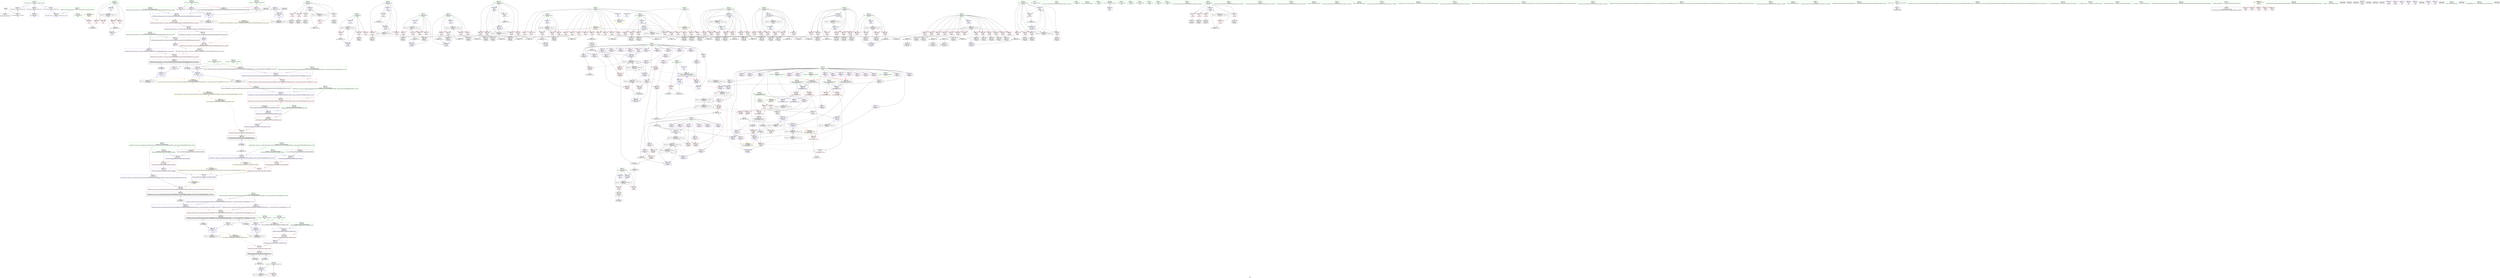 digraph "SVFG" {
	label="SVFG";

	Node0x55a6e0189860 [shape=record,color=grey,label="{NodeID: 0\nNullPtr}"];
	Node0x55a6e0189860 -> Node0x55a6e01c06c0[style=solid];
	Node0x55a6e0189860 -> Node0x55a6e01c6c90[style=solid];
	Node0x55a6e01fadd0 [shape=record,color=black,label="{NodeID: 609\nMR_69V_3 = PHI(MR_69V_4, MR_69V_2, )\npts\{530 \}\n}"];
	Node0x55a6e01fadd0 -> Node0x55a6e01d14d0[style=dashed];
	Node0x55a6e01fadd0 -> Node0x55a6e01d15a0[style=dashed];
	Node0x55a6e01fadd0 -> Node0x55a6e01d1670[style=dashed];
	Node0x55a6e01fadd0 -> Node0x55a6e01d1740[style=dashed];
	Node0x55a6e01fadd0 -> Node0x55a6e01c9e50[style=dashed];
	Node0x55a6e01c98a0 [shape=record,color=blue,label="{NodeID: 443\n568\<--564\ncoerce.dive5\<--call4\nmain\n|{|<s1>12}}"];
	Node0x55a6e01c98a0 -> Node0x55a6e01fc1d0[style=dashed];
	Node0x55a6e01c98a0:s1 -> Node0x55a6e020d230[style=dashed,color=red];
	Node0x55a6e01ccd50 [shape=record,color=red,label="{NodeID: 277\n196\<--75\n\<--b\n_Z5solvev\n}"];
	Node0x55a6e01ccd50 -> Node0x55a6e01bd6c0[style=solid];
	Node0x55a6e01bdba0 [shape=record,color=black,label="{NodeID: 111\n237\<--236\nidxprom56\<--\n_Z5solvev\n}"];
	Node0x55a6e01ff900 [shape=record,color=yellow,style=double,label="{NodeID: 720\n93V_1 = ENCHI(MR_93V_0)\npts\{5340000 5400000 \}\nFun[_ZNKSt6chrono8durationIlSt5ratioILl1ELl1000000000EEE5countEv]}"];
	Node0x55a6e01ff900 -> Node0x55a6e01d2030[style=dashed];
	Node0x55a6e01df330 [shape=record,color=grey,label="{NodeID: 554\n454 = Binary(453, 134, )\n}"];
	Node0x55a6e01df330 -> Node0x55a6e01c8ee0[style=solid];
	Node0x55a6e01c6b90 [shape=record,color=blue,label="{NodeID: 388\n727\<--39\nllvm.global_ctors_1\<--_GLOBAL__sub_I_jerrymao_2_0.cpp\nGlob }"];
	Node0x55a6e01c2250 [shape=record,color=purple,label="{NodeID: 222\n568\<--535\ncoerce.dive5\<--ref.tmp3\nmain\n}"];
	Node0x55a6e01c2250 -> Node0x55a6e01c98a0[style=solid];
	Node0x55a6e01be640 [shape=record,color=green,label="{NodeID: 56\n500\<--501\nretval\<--retval_field_insensitive\n_ZSt3minIdERKT_S2_S2_\n}"];
	Node0x55a6e01be640 -> Node0x55a6e01d0e50[style=solid];
	Node0x55a6e01be640 -> Node0x55a6e01c9560[style=solid];
	Node0x55a6e01be640 -> Node0x55a6e01c9630[style=solid];
	Node0x55a6e0241240 [shape=record,color=black,label="{NodeID: 831\n631 = PHI(671, )\n}"];
	Node0x55a6e0241240 -> Node0x55a6e01c9ff0[style=solid];
	Node0x55a6e01cfad0 [shape=record,color=red,label="{NodeID: 333\n453\<--101\n\<--i153\n_Z5solvev\n}"];
	Node0x55a6e01cfad0 -> Node0x55a6e01df330[style=solid];
	Node0x55a6e01c5340 [shape=record,color=purple,label="{NodeID: 167\n389\<--8\narrayidx143\<--prob\n_Z5solvev\n}"];
	Node0x55a6e01ba480 [shape=record,color=green,label="{NodeID: 1\n7\<--1\n__dso_handle\<--dummyObj\nGlob }"];
	Node0x55a6e01fb2d0 [shape=record,color=black,label="{NodeID: 610\nMR_71V_2 = PHI(MR_71V_3, MR_71V_1, )\npts\{544 \}\n}"];
	Node0x55a6e01fb2d0 -> Node0x55a6e01c9d80[style=dashed];
	Node0x55a6e01c9970 [shape=record,color=blue,label="{NodeID: 444\n573\<--570\ncoerce.dive7\<--call6\nmain\n|{|<s1>13}}"];
	Node0x55a6e01c9970 -> Node0x55a6e01fbcd0[style=dashed];
	Node0x55a6e01c9970:s1 -> Node0x55a6e020f0b0[style=dashed,color=red];
	Node0x55a6e01cce20 [shape=record,color=red,label="{NodeID: 278\n207\<--75\n\<--b\n_Z5solvev\n}"];
	Node0x55a6e01cce20 -> Node0x55a6e01bd930[style=solid];
	Node0x55a6e01bdc70 [shape=record,color=black,label="{NodeID: 112\n240\<--239\nidxprom59\<--\n_Z5solvev\n}"];
	Node0x55a6e01df4b0 [shape=record,color=grey,label="{NodeID: 555\n449 = Binary(448, 441, )\n}"];
	Node0x55a6e01df4b0 -> Node0x55a6e01c8e10[style=solid];
	Node0x55a6e01c6c90 [shape=record,color=blue, style = dotted,label="{NodeID: 389\n728\<--3\nllvm.global_ctors_2\<--dummyVal\nGlob }"];
	Node0x55a6e01c2320 [shape=record,color=purple,label="{NodeID: 223\n594\<--537\ncoerce.dive20\<--end_ti\nmain\n}"];
	Node0x55a6e01c2320 -> Node0x55a6e01c9cb0[style=solid];
	Node0x55a6e01be710 [shape=record,color=green,label="{NodeID: 57\n502\<--503\n__a.addr\<--__a.addr_field_insensitive\n_ZSt3minIdERKT_S2_S2_\n}"];
	Node0x55a6e01be710 -> Node0x55a6e01d0f20[style=solid];
	Node0x55a6e01be710 -> Node0x55a6e01d0ff0[style=solid];
	Node0x55a6e01be710 -> Node0x55a6e01c93c0[style=solid];
	Node0x55a6e0241410 [shape=record,color=black,label="{NodeID: 832\n681 = PHI(693, )\n}"];
	Node0x55a6e0241410 -> Node0x55a6e01e03b0[style=solid];
	Node0x55a6e01cfba0 [shape=record,color=red,label="{NodeID: 334\n484\<--103\n\<--ans\n_Z5solvev\n}"];
	Node0x55a6e01cfba0 -> Node0x55a6e01e0530[style=solid];
	Node0x55a6e01c5410 [shape=record,color=purple,label="{NodeID: 168\n392\<--8\narrayidx145\<--prob\n_Z5solvev\n}"];
	Node0x55a6e01c5410 -> Node0x55a6e01d08a0[style=solid];
	Node0x55a6e01c5410 -> Node0x55a6e01c8a00[style=solid];
	Node0x55a6e01ba510 [shape=record,color=green,label="{NodeID: 2\n17\<--1\n\<--dummyObj\nCan only get source location for instruction, argument, global var or function.}"];
	Node0x55a6e01fb7d0 [shape=record,color=black,label="{NodeID: 611\nMR_73V_2 = PHI(MR_73V_3, MR_73V_1, )\npts\{5320000 \}\n}"];
	Node0x55a6e01fb7d0 -> Node0x55a6e01c9a40[style=dashed];
	Node0x55a6e01c9a40 [shape=record,color=blue,label="{NodeID: 445\n578\<--575\ncoerce.dive9\<--call8\nmain\n|{|<s1>20}}"];
	Node0x55a6e01c9a40 -> Node0x55a6e01fb7d0[style=dashed];
	Node0x55a6e01c9a40:s1 -> Node0x55a6e020f2d0[style=dashed,color=red];
	Node0x55a6e01ccef0 [shape=record,color=red,label="{NodeID: 279\n182\<--77\n\<--c\n_Z5solvev\n}"];
	Node0x55a6e01ccef0 -> Node0x55a6e01bd450[style=solid];
	Node0x55a6e01bdd40 [shape=record,color=black,label="{NodeID: 113\n243\<--242\nidxprom61\<--\n_Z5solvev\n}"];
	Node0x55a6e01df630 [shape=record,color=grey,label="{NodeID: 556\n369 = Binary(360, 368, )\n}"];
	Node0x55a6e01df630 -> Node0x55a6e01ded30[style=solid];
	Node0x55a6e01c6d90 [shape=record,color=blue,label="{NodeID: 390\n67\<--17\ni\<--\n_Z5solvev\n}"];
	Node0x55a6e01c6d90 -> Node0x55a6e0202de0[style=dashed];
	Node0x55a6e01c23f0 [shape=record,color=purple,label="{NodeID: 224\n591\<--539\ncoerce.dive18\<--ref.tmp12\nmain\n}"];
	Node0x55a6e01c23f0 -> Node0x55a6e01c9be0[style=solid];
	Node0x55a6e01be7e0 [shape=record,color=green,label="{NodeID: 58\n504\<--505\n__b.addr\<--__b.addr_field_insensitive\n_ZSt3minIdERKT_S2_S2_\n}"];
	Node0x55a6e01be7e0 -> Node0x55a6e01d10c0[style=solid];
	Node0x55a6e01be7e0 -> Node0x55a6e01d1190[style=solid];
	Node0x55a6e01be7e0 -> Node0x55a6e01c9490[style=solid];
	Node0x55a6e0241550 [shape=record,color=black,label="{NodeID: 833\n641 = PHI(535, 541, )\n0th arg _ZNKSt6chrono10time_pointINS_3_V212system_clockENS_8durationIlSt5ratioILl1ELl1000000000EEEEE16time_since_epochEv }"];
	Node0x55a6e0241550 -> Node0x55a6e01ca0c0[style=solid];
	Node0x55a6e020d040 [shape=record,color=yellow,style=double,label="{NodeID: 667\n50V_1 = ENCHI(MR_50V_0)\npts\{130000 \}\nFun[_ZSt3minIdERKT_S2_S2_]}"];
	Node0x55a6e020d040 -> Node0x55a6e01d1330[style=dashed];
	Node0x55a6e01cfc70 [shape=record,color=red,label="{NodeID: 335\n492\<--103\n\<--ans\n_Z5solvev\n}"];
	Node0x55a6e01cfc70 -> Node0x55a6e01c43d0[style=solid];
	Node0x55a6e01c54e0 [shape=record,color=purple,label="{NodeID: 169\n415\<--8\narrayidx158\<--prob\n_Z5solvev\n}"];
	Node0x55a6e01ba7c0 [shape=record,color=green,label="{NodeID: 3\n23\<--1\n.str\<--dummyObj\nGlob }"];
	Node0x55a6e01fbcd0 [shape=record,color=black,label="{NodeID: 612\nMR_75V_2 = PHI(MR_75V_3, MR_75V_1, )\npts\{5340000 \}\n}"];
	Node0x55a6e01fbcd0 -> Node0x55a6e01c9970[style=dashed];
	Node0x55a6e01c9b10 [shape=record,color=blue,label="{NodeID: 446\n588\<--586\ncoerce.dive16\<--call14\nmain\n|{|<s1>17}}"];
	Node0x55a6e01c9b10 -> Node0x55a6e01fa340[style=dashed];
	Node0x55a6e01c9b10:s1 -> Node0x55a6e020d230[style=dashed,color=red];
	Node0x55a6e01ccfc0 [shape=record,color=red,label="{NodeID: 280\n202\<--77\n\<--c\n_Z5solvev\n}"];
	Node0x55a6e01ccfc0 -> Node0x55a6e01bd860[style=solid];
	Node0x55a6e01bde10 [shape=record,color=black,label="{NodeID: 114\n247\<--246\nidxprom63\<--\n_Z5solvev\n}"];
	Node0x55a6e01ffc00 [shape=record,color=yellow,style=double,label="{NodeID: 723\n109V_1 = ENCHI(MR_109V_0)\npts\{6740000 \}\nFun[_ZNSt6chrono20__duration_cast_implINS_8durationIlSt5ratioILl1ELl1000EEEES2_ILl1ELl1000000EElLb1ELb0EE6__castIlS2_ILl1ELl1000000000EEEES4_RKNS1_IT_T0_EE]|{<s0>27}}"];
	Node0x55a6e01ffc00:s0 -> Node0x55a6e01da460[style=dashed,color=red];
	Node0x55a6e01df7b0 [shape=record,color=grey,label="{NodeID: 557\n360 = Binary(352, 359, )\n}"];
	Node0x55a6e01df7b0 -> Node0x55a6e01df630[style=solid];
	Node0x55a6e01c6e60 [shape=record,color=blue,label="{NodeID: 391\n69\<--17\nj\<--\n_Z5solvev\n}"];
	Node0x55a6e01c6e60 -> Node0x55a6e01cc120[style=dashed];
	Node0x55a6e01c6e60 -> Node0x55a6e01cc1f0[style=dashed];
	Node0x55a6e01c6e60 -> Node0x55a6e01cc2c0[style=dashed];
	Node0x55a6e01c6e60 -> Node0x55a6e01c7000[style=dashed];
	Node0x55a6e01c6e60 -> Node0x55a6e02032e0[style=dashed];
	Node0x55a6e01c24c0 [shape=record,color=purple,label="{NodeID: 225\n587\<--541\ncoerce.dive15\<--ref.tmp13\nmain\n}"];
	Node0x55a6e01be8b0 [shape=record,color=green,label="{NodeID: 59\n522\<--523\nmain\<--main_field_insensitive\n}"];
	Node0x55a6e0241760 [shape=record,color=black,label="{NodeID: 834\n703 = PHI(673, )\n0th arg _ZNSt6chrono8durationIlSt5ratioILl1ELl1000EEEC2IlvEERKT_ }"];
	Node0x55a6e0241760 -> Node0x55a6e01ca5a0[style=solid];
	Node0x55a6e01cfd40 [shape=record,color=red,label="{NodeID: 336\n465\<--105\n\<--i185\n_Z5solvev\n}"];
	Node0x55a6e01cfd40 -> Node0x55a6e01e27b0[style=solid];
	Node0x55a6e01c55b0 [shape=record,color=purple,label="{NodeID: 170\n418\<--8\narrayidx160\<--prob\n_Z5solvev\n}"];
	Node0x55a6e01c55b0 -> Node0x55a6e01d0970[style=solid];
	Node0x55a6e01ba850 [shape=record,color=green,label="{NodeID: 4\n25\<--1\n.str.1\<--dummyObj\nGlob }"];
	Node0x55a6e01fc1d0 [shape=record,color=black,label="{NodeID: 613\nMR_77V_2 = PHI(MR_77V_3, MR_77V_1, )\npts\{5360000 \}\n}"];
	Node0x55a6e01fc1d0 -> Node0x55a6e01c98a0[style=dashed];
	Node0x55a6e01c9be0 [shape=record,color=blue,label="{NodeID: 447\n591\<--590\ncoerce.dive18\<--call17\nmain\n|{|<s1>18}}"];
	Node0x55a6e01c9be0 -> Node0x55a6e01f9e40[style=dashed];
	Node0x55a6e01c9be0:s1 -> Node0x55a6e020f0b0[style=dashed,color=red];
	Node0x55a6e01cd090 [shape=record,color=red,label="{NodeID: 281\n217\<--83\n\<--k\n_Z5solvev\n}"];
	Node0x55a6e01cd090 -> Node0x55a6e01e2630[style=solid];
	Node0x55a6e01c2980 [shape=record,color=black,label="{NodeID: 115\n250\<--249\nidxprom65\<--\n_Z5solvev\n}"];
	Node0x55a6e01ffce0 [shape=record,color=yellow,style=double,label="{NodeID: 724\n93V_1 = ENCHI(MR_93V_0)\npts\{5340000 5400000 \}\nFun[_ZNSt6chrono20__duration_cast_implINS_8durationIlSt5ratioILl1ELl1000EEEES2_ILl1ELl1000000EElLb1ELb0EE6__castIlS2_ILl1ELl1000000000EEEES4_RKNS1_IT_T0_EE]|{<s0>26}}"];
	Node0x55a6e01ffce0:s0 -> Node0x55a6e01ff900[style=dashed,color=red];
	Node0x55a6e01df930 [shape=record,color=grey,label="{NodeID: 558\n459 = Binary(458, 134, )\n}"];
	Node0x55a6e01df930 -> Node0x55a6e01c8fb0[style=solid];
	Node0x55a6e01c6f30 [shape=record,color=blue,label="{NodeID: 392\n128\<--130\narrayidx5\<--\n_Z5solvev\n}"];
	Node0x55a6e01c6f30 -> Node0x55a6e020afe0[style=dashed];
	Node0x55a6e01c2590 [shape=record,color=purple,label="{NodeID: 226\n588\<--541\ncoerce.dive16\<--ref.tmp13\nmain\n}"];
	Node0x55a6e01c2590 -> Node0x55a6e01c9b10[style=solid];
	Node0x55a6e01be9b0 [shape=record,color=green,label="{NodeID: 60\n525\<--526\nretval\<--retval_field_insensitive\nmain\n}"];
	Node0x55a6e01be9b0 -> Node0x55a6e01c9700[style=solid];
	Node0x55a6e0241870 [shape=record,color=black,label="{NodeID: 835\n704 = PHI(677, )\n1st arg _ZNSt6chrono8durationIlSt5ratioILl1ELl1000EEEC2IlvEERKT_ }"];
	Node0x55a6e0241870 -> Node0x55a6e01ca670[style=solid];
	Node0x55a6e020d230 [shape=record,color=yellow,style=double,label="{NodeID: 669\n99V_1 = ENCHI(MR_99V_0)\npts\{5360000 5420000 \}\nFun[_ZNKSt6chrono10time_pointINS_3_V212system_clockENS_8durationIlSt5ratioILl1ELl1000000000EEEEE16time_since_epochEv]}"];
	Node0x55a6e020d230 -> Node0x55a6e01d2370[style=dashed];
	Node0x55a6e01cfe10 [shape=record,color=red,label="{NodeID: 337\n472\<--105\n\<--i185\n_Z5solvev\n}"];
	Node0x55a6e01cfe10 -> Node0x55a6e01c4160[style=solid];
	Node0x55a6e01c5680 [shape=record,color=purple,label="{NodeID: 171\n425\<--8\narrayidx164\<--prob\n_Z5solvev\n}"];
	Node0x55a6e01ba8e0 [shape=record,color=green,label="{NodeID: 5\n27\<--1\nstderr\<--dummyObj\nGlob }"];
	Node0x55a6e01fc6d0 [shape=record,color=black,label="{NodeID: 614\nMR_79V_2 = PHI(MR_79V_3, MR_79V_1, )\npts\{5380000 \}\n}"];
	Node0x55a6e01fc6d0 -> Node0x55a6e01c9cb0[style=dashed];
	Node0x55a6e01c9cb0 [shape=record,color=blue,label="{NodeID: 448\n594\<--593\ncoerce.dive20\<--call19\nmain\n|{|<s1>19}}"];
	Node0x55a6e01c9cb0 -> Node0x55a6e01fc6d0[style=dashed];
	Node0x55a6e01c9cb0:s1 -> Node0x55a6e020f2d0[style=dashed,color=red];
	Node0x55a6e01cd160 [shape=record,color=red,label="{NodeID: 282\n242\<--83\n\<--k\n_Z5solvev\n}"];
	Node0x55a6e01cd160 -> Node0x55a6e01bdd40[style=solid];
	Node0x55a6e01c2a10 [shape=record,color=black,label="{NodeID: 116\n258\<--257\nidxprom68\<--\n_Z5solvev\n}"];
	Node0x55a6e01dfab0 [shape=record,color=grey,label="{NodeID: 559\n276 = Binary(275, 134, )\n}"];
	Node0x55a6e01dfab0 -> Node0x55a6e01c7f70[style=solid];
	Node0x55a6e01c7000 [shape=record,color=blue,label="{NodeID: 393\n69\<--133\nj\<--inc\n_Z5solvev\n}"];
	Node0x55a6e01c7000 -> Node0x55a6e01cc120[style=dashed];
	Node0x55a6e01c7000 -> Node0x55a6e01cc1f0[style=dashed];
	Node0x55a6e01c7000 -> Node0x55a6e01cc2c0[style=dashed];
	Node0x55a6e01c7000 -> Node0x55a6e01c7000[style=dashed];
	Node0x55a6e01c7000 -> Node0x55a6e02032e0[style=dashed];
	Node0x55a6e01c2660 [shape=record,color=purple,label="{NodeID: 227\n634\<--625\ncoerce.dive\<--retval\n_ZNSt6chrono13duration_castINS_8durationIlSt5ratioILl1ELl1000EEEElS2_ILl1ELl1000000000EEEENSt9enable_ifIXsr13__is_durationIT_EE5valueES7_E4typeERKNS1_IT0_T1_EE\n}"];
	Node0x55a6e01c2660 -> Node0x55a6e01c9ff0[style=solid];
	Node0x55a6e01bea80 [shape=record,color=green,label="{NodeID: 61\n527\<--528\nt\<--t_field_insensitive\nmain\n}"];
	Node0x55a6e01bea80 -> Node0x55a6e01d1400[style=solid];
	Node0x55a6e0241980 [shape=record,color=black,label="{NodeID: 836\n624 = PHI(533, 539, )\n0th arg _ZNSt6chrono13duration_castINS_8durationIlSt5ratioILl1ELl1000EEEElS2_ILl1ELl1000000000EEEENSt9enable_ifIXsr13__is_durationIT_EE5valueES7_E4typeERKNS1_IT0_T1_EE }"];
	Node0x55a6e0241980 -> Node0x55a6e01c9f20[style=solid];
	Node0x55a6e01cfee0 [shape=record,color=red,label="{NodeID: 338\n479\<--105\n\<--i185\n_Z5solvev\n}"];
	Node0x55a6e01cfee0 -> Node0x55a6e01c4300[style=solid];
	Node0x55a6e01c5750 [shape=record,color=purple,label="{NodeID: 172\n428\<--8\narrayidx166\<--prob\n_Z5solvev\n}"];
	Node0x55a6e01c5750 -> Node0x55a6e01d0a40[style=solid];
	Node0x55a6e01ba970 [shape=record,color=green,label="{NodeID: 6\n28\<--1\n.str.2\<--dummyObj\nGlob }"];
	Node0x55a6e01c9d80 [shape=record,color=blue,label="{NodeID: 449\n543\<--600\ntime_used\<--sub\nmain\n}"];
	Node0x55a6e01c9d80 -> Node0x55a6e01d1810[style=dashed];
	Node0x55a6e01c9d80 -> Node0x55a6e01fb2d0[style=dashed];
	Node0x55a6e01cd230 [shape=record,color=red,label="{NodeID: 283\n246\<--83\n\<--k\n_Z5solvev\n}"];
	Node0x55a6e01cd230 -> Node0x55a6e01bde10[style=solid];
	Node0x55a6e01c2aa0 [shape=record,color=black,label="{NodeID: 117\n261\<--260\nidxprom70\<--\n_Z5solvev\n}"];
	Node0x55a6e01dfc30 [shape=record,color=grey,label="{NodeID: 560\n362 = Binary(361, 134, )\n}"];
	Node0x55a6e01dfc30 -> Node0x55a6e01c32c0[style=solid];
	Node0x55a6e01c70d0 [shape=record,color=blue,label="{NodeID: 394\n67\<--139\ni\<--inc7\n_Z5solvev\n}"];
	Node0x55a6e01c70d0 -> Node0x55a6e0202de0[style=dashed];
	Node0x55a6e01c2730 [shape=record,color=purple,label="{NodeID: 228\n636\<--625\ncoerce.dive1\<--retval\n_ZNSt6chrono13duration_castINS_8durationIlSt5ratioILl1ELl1000EEEElS2_ILl1ELl1000000000EEEENSt9enable_ifIXsr13__is_durationIT_EE5valueES7_E4typeERKNS1_IT0_T1_EE\n}"];
	Node0x55a6e01c2730 -> Node0x55a6e01d19b0[style=solid];
	Node0x55a6e01beb50 [shape=record,color=green,label="{NodeID: 62\n529\<--530\n_\<--__field_insensitive\nmain\n}"];
	Node0x55a6e01beb50 -> Node0x55a6e01d14d0[style=solid];
	Node0x55a6e01beb50 -> Node0x55a6e01d15a0[style=solid];
	Node0x55a6e01beb50 -> Node0x55a6e01d1670[style=solid];
	Node0x55a6e01beb50 -> Node0x55a6e01d1740[style=solid];
	Node0x55a6e01beb50 -> Node0x55a6e01c97d0[style=solid];
	Node0x55a6e01beb50 -> Node0x55a6e01c9e50[style=solid];
	Node0x55a6e0241b60 [shape=record,color=black,label="{NodeID: 837\n663 = PHI(537, 531, )\n0th arg _ZNKSt6chrono8durationIlSt5ratioILl1ELl1000EEE5countEv }"];
	Node0x55a6e0241b60 -> Node0x55a6e01ca260[style=solid];
	Node0x55a6e020d420 [shape=record,color=yellow,style=double,label="{NodeID: 671\n107V_1 = ENCHI(MR_107V_0)\npts\{678 \}\nFun[_ZNSt6chrono8durationIlSt5ratioILl1ELl1000EEEC2IlvEERKT_]}"];
	Node0x55a6e020d420 -> Node0x55a6e01d22a0[style=dashed];
	Node0x55a6e01cffb0 [shape=record,color=red,label="{NodeID: 339\n488\<--105\n\<--i185\n_Z5solvev\n}"];
	Node0x55a6e01cffb0 -> Node0x55a6e01e0230[style=solid];
	Node0x55a6e01c5820 [shape=record,color=purple,label="{NodeID: 173\n444\<--8\narrayidx174\<--prob\n_Z5solvev\n}"];
	Node0x55a6e01baa00 [shape=record,color=green,label="{NodeID: 7\n30\<--1\nstdout\<--dummyObj\nGlob }"];
	Node0x55a6e01c9e50 [shape=record,color=blue,label="{NodeID: 450\n529\<--610\n_\<--inc\nmain\n}"];
	Node0x55a6e01c9e50 -> Node0x55a6e01fadd0[style=dashed];
	Node0x55a6e01cd300 [shape=record,color=red,label="{NodeID: 284\n275\<--83\n\<--k\n_Z5solvev\n}"];
	Node0x55a6e01cd300 -> Node0x55a6e01dfab0[style=solid];
	Node0x55a6e01c2b70 [shape=record,color=black,label="{NodeID: 118\n286\<--285\nidxprom85\<--\n_Z5solvev\n}"];
	Node0x55a6e01dfdb0 [shape=record,color=grey,label="{NodeID: 561\n399 = Binary(398, 134, )\n}"];
	Node0x55a6e01dfdb0 -> Node0x55a6e01c8ad0[style=solid];
	Node0x55a6e01c71a0 [shape=record,color=blue,label="{NodeID: 395\n71\<--17\ni9\<--\n_Z5solvev\n}"];
	Node0x55a6e01c71a0 -> Node0x55a6e02019e0[style=dashed];
	Node0x55a6e01c2800 [shape=record,color=purple,label="{NodeID: 229\n656\<--642\ncoerce.dive\<--retval\n_ZNKSt6chrono10time_pointINS_3_V212system_clockENS_8durationIlSt5ratioILl1ELl1000000000EEEEE16time_since_epochEv\n}"];
	Node0x55a6e01c2800 -> Node0x55a6e01d1b50[style=solid];
	Node0x55a6e01bec20 [shape=record,color=green,label="{NodeID: 63\n531\<--532\nstart_ti\<--start_ti_field_insensitive\nmain\n|{|<s1>20}}"];
	Node0x55a6e01bec20 -> Node0x55a6e01c1fe0[style=solid];
	Node0x55a6e01bec20:s1 -> Node0x55a6e0241b60[style=solid,color=red];
	Node0x55a6e0241ce0 [shape=record,color=black,label="{NodeID: 838\n694 = PHI(680, )\n0th arg _ZNKSt6chrono8durationIlSt5ratioILl1ELl1000000000EEE5countEv }"];
	Node0x55a6e0241ce0 -> Node0x55a6e01ca4d0[style=solid];
	Node0x55a6e01d0080 [shape=record,color=red,label="{NodeID: 340\n188\<--185\n\<--call27\n_Z5solvev\n}"];
	Node0x55a6e01d0080 -> Node0x55a6e01c7750[style=solid];
	Node0x55a6e01c58f0 [shape=record,color=purple,label="{NodeID: 174\n447\<--8\narrayidx176\<--prob\n_Z5solvev\n}"];
	Node0x55a6e01c58f0 -> Node0x55a6e01d0be0[style=solid];
	Node0x55a6e01c58f0 -> Node0x55a6e01c8e10[style=solid];
	Node0x55a6e01baa90 [shape=record,color=green,label="{NodeID: 8\n31\<--1\n.str.3\<--dummyObj\nGlob }"];
	Node0x55a6e01c9f20 [shape=record,color=blue,label="{NodeID: 451\n627\<--624\n__d.addr\<--__d\n_ZNSt6chrono13duration_castINS_8durationIlSt5ratioILl1ELl1000EEEElS2_ILl1ELl1000000000EEEENSt9enable_ifIXsr13__is_durationIT_EE5valueES7_E4typeERKNS1_IT0_T1_EE\n}"];
	Node0x55a6e01c9f20 -> Node0x55a6e01d18e0[style=dashed];
	Node0x55a6e01cd3d0 [shape=record,color=red,label="{NodeID: 285\n223\<--85\n\<--i46\n_Z5solvev\n}"];
	Node0x55a6e01cd3d0 -> Node0x55a6e01e2030[style=solid];
	Node0x55a6e01c2c40 [shape=record,color=black,label="{NodeID: 119\n311\<--310\nidxprom98\<--\n_Z5solvev\n}"];
	Node0x55a6e01dff30 [shape=record,color=grey,label="{NodeID: 562\n404 = Binary(403, 134, )\n}"];
	Node0x55a6e01dff30 -> Node0x55a6e01c8ba0[style=solid];
	Node0x55a6e01c7270 [shape=record,color=blue,label="{NodeID: 396\n153\<--155\narrayidx16\<--\n_Z5solvev\n}"];
	Node0x55a6e01c7270 -> Node0x55a6e01c7270[style=dashed];
	Node0x55a6e01c7270 -> Node0x55a6e020a5e0[style=dashed];
	Node0x55a6e01c28d0 [shape=record,color=purple,label="{NodeID: 230\n648\<--647\n__d\<--this1\n_ZNKSt6chrono10time_pointINS_3_V212system_clockENS_8durationIlSt5ratioILl1ELl1000000000EEEEE16time_since_epochEv\n}"];
	Node0x55a6e01c28d0 -> Node0x55a6e01c4710[style=solid];
	Node0x55a6e01becf0 [shape=record,color=green,label="{NodeID: 64\n533\<--534\nref.tmp\<--ref.tmp_field_insensitive\nmain\n|{|<s1>13}}"];
	Node0x55a6e01becf0 -> Node0x55a6e01c20b0[style=solid];
	Node0x55a6e01becf0:s1 -> Node0x55a6e0241980[style=solid,color=red];
	Node0x55a6e0241df0 [shape=record,color=black,label="{NodeID: 839\n672 = PHI(630, )\n0th arg _ZNSt6chrono20__duration_cast_implINS_8durationIlSt5ratioILl1ELl1000EEEES2_ILl1ELl1000000EElLb1ELb0EE6__castIlS2_ILl1ELl1000000000EEEES4_RKNS1_IT_T0_EE }"];
	Node0x55a6e0241df0 -> Node0x55a6e01ca330[style=solid];
	Node0x55a6e01d0150 [shape=record,color=red,label="{NodeID: 341\n206\<--205\n\<--call38\n_Z5solvev\n}"];
	Node0x55a6e01d0150 -> Node0x55a6e01c78f0[style=solid];
	Node0x55a6e01c59c0 [shape=record,color=purple,label="{NodeID: 175\n478\<--8\narrayidx194\<--prob\n_Z5solvev\n}"];
	Node0x55a6e01bab20 [shape=record,color=green,label="{NodeID: 9\n33\<--1\n.str.4\<--dummyObj\nGlob }"];
	Node0x55a6e01c9ff0 [shape=record,color=blue,label="{NodeID: 452\n634\<--631\ncoerce.dive\<--call\n_ZNSt6chrono13duration_castINS_8durationIlSt5ratioILl1ELl1000EEEElS2_ILl1ELl1000000000EEEENSt9enable_ifIXsr13__is_durationIT_EE5valueES7_E4typeERKNS1_IT0_T1_EE\n}"];
	Node0x55a6e01c9ff0 -> Node0x55a6e01d19b0[style=dashed];
	Node0x55a6e01cd4a0 [shape=record,color=red,label="{NodeID: 286\n233\<--85\n\<--i46\n_Z5solvev\n}"];
	Node0x55a6e01cd4a0 -> Node0x55a6e01bdad0[style=solid];
	Node0x55a6e01c2d10 [shape=record,color=black,label="{NodeID: 120\n314\<--313\nidxprom100\<--\n_Z5solvev\n}"];
	Node0x55a6e01e00b0 [shape=record,color=grey,label="{NodeID: 563\n610 = Binary(609, 134, )\n}"];
	Node0x55a6e01e00b0 -> Node0x55a6e01c9e50[style=solid];
	Node0x55a6e01c7340 [shape=record,color=blue,label="{NodeID: 397\n71\<--158\ni9\<--inc18\n_Z5solvev\n}"];
	Node0x55a6e01c7340 -> Node0x55a6e02019e0[style=dashed];
	Node0x55a6e01ca7f0 [shape=record,color=purple,label="{NodeID: 231\n729\<--649\noffset_0\<--\n}"];
	Node0x55a6e01ca7f0 -> Node0x55a6e01ca190[style=solid];
	Node0x55a6e01bedc0 [shape=record,color=green,label="{NodeID: 65\n535\<--536\nref.tmp3\<--ref.tmp3_field_insensitive\nmain\n|{|<s2>12}}"];
	Node0x55a6e01bedc0 -> Node0x55a6e01c2180[style=solid];
	Node0x55a6e01bedc0 -> Node0x55a6e01c2250[style=solid];
	Node0x55a6e01bedc0:s2 -> Node0x55a6e0241550[style=solid,color=red];
	Node0x55a6e01d0220 [shape=record,color=red,label="{NodeID: 342\n245\<--244\n\<--arrayidx62\n_Z5solvev\n}"];
	Node0x55a6e01d0220 -> Node0x55a6e01e1bb0[style=solid];
	Node0x55a6e01c5a90 [shape=record,color=purple,label="{NodeID: 176\n481\<--8\narrayidx196\<--prob\n_Z5solvev\n}"];
	Node0x55a6e01c5a90 -> Node0x55a6e01d0d80[style=solid];
	Node0x55a6e01babe0 [shape=record,color=green,label="{NodeID: 10\n35\<--1\n.str.5\<--dummyObj\nGlob }"];
	Node0x55a6e01fdfd0 [shape=record,color=black,label="{NodeID: 619\nMR_34V_3 = PHI(MR_34V_4, MR_34V_2, )\npts\{94 \}\n}"];
	Node0x55a6e01fdfd0 -> Node0x55a6e01cde60[style=dashed];
	Node0x55a6e01fdfd0 -> Node0x55a6e01cdf30[style=dashed];
	Node0x55a6e01fdfd0 -> Node0x55a6e01ce000[style=dashed];
	Node0x55a6e01fdfd0 -> Node0x55a6e01ce0d0[style=dashed];
	Node0x55a6e01fdfd0 -> Node0x55a6e01ce1a0[style=dashed];
	Node0x55a6e01fdfd0 -> Node0x55a6e01ce270[style=dashed];
	Node0x55a6e01fdfd0 -> Node0x55a6e01ce340[style=dashed];
	Node0x55a6e01fdfd0 -> Node0x55a6e01ce410[style=dashed];
	Node0x55a6e01fdfd0 -> Node0x55a6e01ce4e0[style=dashed];
	Node0x55a6e01fdfd0 -> Node0x55a6e01ce5b0[style=dashed];
	Node0x55a6e01fdfd0 -> Node0x55a6e01ce680[style=dashed];
	Node0x55a6e01fdfd0 -> Node0x55a6e01ce750[style=dashed];
	Node0x55a6e01fdfd0 -> Node0x55a6e01ce820[style=dashed];
	Node0x55a6e01fdfd0 -> Node0x55a6e01c8fb0[style=dashed];
	Node0x55a6e01ca0c0 [shape=record,color=blue,label="{NodeID: 453\n644\<--641\nthis.addr\<--this\n_ZNKSt6chrono10time_pointINS_3_V212system_clockENS_8durationIlSt5ratioILl1ELl1000000000EEEEE16time_since_epochEv\n}"];
	Node0x55a6e01ca0c0 -> Node0x55a6e01d1a80[style=dashed];
	Node0x55a6e01cd570 [shape=record,color=red,label="{NodeID: 287\n239\<--85\n\<--i46\n_Z5solvev\n}"];
	Node0x55a6e01cd570 -> Node0x55a6e01bdc70[style=solid];
	Node0x55a6e01c2de0 [shape=record,color=black,label="{NodeID: 121\n318\<--317\nidxprom102\<--\n_Z5solvev\n}"];
	Node0x55a6e01e0230 [shape=record,color=grey,label="{NodeID: 564\n489 = Binary(488, 134, )\n}"];
	Node0x55a6e01e0230 -> Node0x55a6e01c92f0[style=solid];
	Node0x55a6e01c7410 [shape=record,color=blue,label="{NodeID: 398\n19\<--163\nm\<--dec\n_Z5solvev\n|{|<s2>14}}"];
	Node0x55a6e01c7410 -> Node0x55a6e01cb760[style=dashed];
	Node0x55a6e01c7410 -> Node0x55a6e01c7410[style=dashed];
	Node0x55a6e01c7410:s2 -> Node0x55a6e01fa840[style=dashed,color=blue];
	Node0x55a6e01ca8c0 [shape=record,color=purple,label="{NodeID: 232\n730\<--650\noffset_0\<--\n}"];
	Node0x55a6e01ca8c0 -> Node0x55a6e01d2370[style=solid];
	Node0x55a6e01bee90 [shape=record,color=green,label="{NodeID: 66\n537\<--538\nend_ti\<--end_ti_field_insensitive\nmain\n|{|<s1>19}}"];
	Node0x55a6e01bee90 -> Node0x55a6e01c2320[style=solid];
	Node0x55a6e01bee90:s1 -> Node0x55a6e0241b60[style=solid,color=red];
	Node0x55a6e020d7d0 [shape=record,color=yellow,style=double,label="{NodeID: 675\n2V_1 = ENCHI(MR_2V_0)\npts\{18 \}\nFun[_Z5solvev]}"];
	Node0x55a6e020d7d0 -> Node0x55a6e01cacd0[style=dashed];
	Node0x55a6e020d7d0 -> Node0x55a6e01cada0[style=dashed];
	Node0x55a6e020d7d0 -> Node0x55a6e01cae70[style=dashed];
	Node0x55a6e020d7d0 -> Node0x55a6e01caf40[style=dashed];
	Node0x55a6e020d7d0 -> Node0x55a6e01cb010[style=dashed];
	Node0x55a6e020d7d0 -> Node0x55a6e01cb0e0[style=dashed];
	Node0x55a6e020d7d0 -> Node0x55a6e01cb1b0[style=dashed];
	Node0x55a6e020d7d0 -> Node0x55a6e01cb280[style=dashed];
	Node0x55a6e020d7d0 -> Node0x55a6e01cb350[style=dashed];
	Node0x55a6e020d7d0 -> Node0x55a6e01cb420[style=dashed];
	Node0x55a6e020d7d0 -> Node0x55a6e01cb4f0[style=dashed];
	Node0x55a6e020d7d0 -> Node0x55a6e01cb5c0[style=dashed];
	Node0x55a6e020d7d0 -> Node0x55a6e01cb690[style=dashed];
	Node0x55a6e01d02f0 [shape=record,color=red,label="{NodeID: 343\n252\<--251\n\<--arrayidx66\n_Z5solvev\n}"];
	Node0x55a6e01d02f0 -> Node0x55a6e01e1bb0[style=solid];
	Node0x55a6e01c5b60 [shape=record,color=purple,label="{NodeID: 177\n125\<--12\narrayidx\<--dst\n_Z5solvev\n}"];
	Node0x55a6e01bace0 [shape=record,color=green,label="{NodeID: 11\n38\<--1\n\<--dummyObj\nCan only get source location for instruction, argument, global var or function.}"];
	Node0x55a6e01fe4d0 [shape=record,color=black,label="{NodeID: 620\nMR_36V_2 = PHI(MR_36V_4, MR_36V_1, )\npts\{96 \}\n}"];
	Node0x55a6e01fe4d0 -> Node0x55a6e01c8450[style=dashed];
	Node0x55a6e01ca190 [shape=record,color=blue, style = dotted,label="{NodeID: 454\n729\<--731\noffset_0\<--dummyVal\n_ZNKSt6chrono10time_pointINS_3_V212system_clockENS_8durationIlSt5ratioILl1ELl1000000000EEEEE16time_since_epochEv\n}"];
	Node0x55a6e01ca190 -> Node0x55a6e01d1b50[style=dashed];
	Node0x55a6e01cd640 [shape=record,color=red,label="{NodeID: 288\n257\<--85\n\<--i46\n_Z5solvev\n}"];
	Node0x55a6e01cd640 -> Node0x55a6e01c2a10[style=solid];
	Node0x55a6e01c2eb0 [shape=record,color=black,label="{NodeID: 122\n321\<--320\nidxprom104\<--\n_Z5solvev\n}"];
	Node0x55a6e01e03b0 [shape=record,color=grey,label="{NodeID: 565\n684 = Binary(681, 685, )\n}"];
	Node0x55a6e01e03b0 -> Node0x55a6e01ca400[style=solid];
	Node0x55a6e01c74e0 [shape=record,color=blue,label="{NodeID: 399\n73\<--171\na\<--dec21\n_Z5solvev\n}"];
	Node0x55a6e01c74e0 -> Node0x55a6e01cc7a0[style=dashed];
	Node0x55a6e01c74e0 -> Node0x55a6e01cc870[style=dashed];
	Node0x55a6e01c74e0 -> Node0x55a6e01cc940[style=dashed];
	Node0x55a6e01c74e0 -> Node0x55a6e01cca10[style=dashed];
	Node0x55a6e01c74e0 -> Node0x55a6e02091e0[style=dashed];
	Node0x55a6e01ca990 [shape=record,color=purple,label="{NodeID: 233\n668\<--667\n__r\<--this1\n_ZNKSt6chrono8durationIlSt5ratioILl1ELl1000EEE5countEv\n}"];
	Node0x55a6e01ca990 -> Node0x55a6e01d1cf0[style=solid];
	Node0x55a6e01bef60 [shape=record,color=green,label="{NodeID: 67\n539\<--540\nref.tmp12\<--ref.tmp12_field_insensitive\nmain\n|{|<s1>18}}"];
	Node0x55a6e01bef60 -> Node0x55a6e01c23f0[style=solid];
	Node0x55a6e01bef60:s1 -> Node0x55a6e0241980[style=solid,color=red];
	Node0x55a6e01d03c0 [shape=record,color=red,label="{NodeID: 344\n256\<--255\n\<--call67\n_Z5solvev\n}"];
	Node0x55a6e01d03c0 -> Node0x55a6e01c7d00[style=solid];
	Node0x55a6e01c5c30 [shape=record,color=purple,label="{NodeID: 178\n128\<--12\narrayidx5\<--dst\n_Z5solvev\n}"];
	Node0x55a6e01c5c30 -> Node0x55a6e01c6f30[style=solid];
	Node0x55a6e01bade0 [shape=record,color=green,label="{NodeID: 12\n130\<--1\n\<--dummyObj\nCan only get source location for instruction, argument, global var or function.}"];
	Node0x55a6e01fe9d0 [shape=record,color=black,label="{NodeID: 621\nMR_38V_2 = PHI(MR_38V_4, MR_38V_1, )\npts\{98 \}\n}"];
	Node0x55a6e01fe9d0 -> Node0x55a6e01c8790[style=dashed];
	Node0x55a6e01ca260 [shape=record,color=blue,label="{NodeID: 455\n664\<--663\nthis.addr\<--this\n_ZNKSt6chrono8durationIlSt5ratioILl1ELl1000EEE5countEv\n}"];
	Node0x55a6e01ca260 -> Node0x55a6e01d1c20[style=dashed];
	Node0x55a6e01cd710 [shape=record,color=red,label="{NodeID: 289\n270\<--85\n\<--i46\n_Z5solvev\n}"];
	Node0x55a6e01cd710 -> Node0x55a6e01e1430[style=solid];
	Node0x55a6e01c2f80 [shape=record,color=black,label="{NodeID: 123\n347\<--346\nidxprom118\<--sub\n_Z5solvev\n}"];
	Node0x55a6e01e0530 [shape=record,color=grey,label="{NodeID: 566\n485 = Binary(484, 483, )\n}"];
	Node0x55a6e01e0530 -> Node0x55a6e01c9220[style=solid];
	Node0x55a6e01c75b0 [shape=record,color=blue,label="{NodeID: 400\n75\<--174\nb\<--dec22\n_Z5solvev\n}"];
	Node0x55a6e01c75b0 -> Node0x55a6e01ccbb0[style=dashed];
	Node0x55a6e01c75b0 -> Node0x55a6e01ccc80[style=dashed];
	Node0x55a6e01c75b0 -> Node0x55a6e01ccd50[style=dashed];
	Node0x55a6e01c75b0 -> Node0x55a6e01cce20[style=dashed];
	Node0x55a6e01c75b0 -> Node0x55a6e02096e0[style=dashed];
	Node0x55a6e01caa60 [shape=record,color=purple,label="{NodeID: 234\n690\<--673\ncoerce.dive\<--retval\n_ZNSt6chrono20__duration_cast_implINS_8durationIlSt5ratioILl1ELl1000EEEES2_ILl1ELl1000000EElLb1ELb0EE6__castIlS2_ILl1ELl1000000000EEEES4_RKNS1_IT_T0_EE\n}"];
	Node0x55a6e01caa60 -> Node0x55a6e01d1e90[style=solid];
	Node0x55a6e01bf030 [shape=record,color=green,label="{NodeID: 68\n541\<--542\nref.tmp13\<--ref.tmp13_field_insensitive\nmain\n|{|<s2>17}}"];
	Node0x55a6e01bf030 -> Node0x55a6e01c24c0[style=solid];
	Node0x55a6e01bf030 -> Node0x55a6e01c2590[style=solid];
	Node0x55a6e01bf030:s2 -> Node0x55a6e0241550[style=solid,color=red];
	Node0x55a6e020d9c0 [shape=record,color=yellow,style=double,label="{NodeID: 677\n6V_1 = ENCHI(MR_6V_0)\npts\{22 \}\nFun[_Z5solvev]}"];
	Node0x55a6e020d9c0 -> Node0x55a6e01cb830[style=dashed];
	Node0x55a6e020d9c0 -> Node0x55a6e01cb900[style=dashed];
	Node0x55a6e020d9c0 -> Node0x55a6e01cb9d0[style=dashed];
	Node0x55a6e01d0490 [shape=record,color=red,label="{NodeID: 345\n352\<--351\n\<--arrayidx121\n_Z5solvev\n}"];
	Node0x55a6e01d0490 -> Node0x55a6e01df7b0[style=solid];
	Node0x55a6e01c5d00 [shape=record,color=purple,label="{NodeID: 179\n150\<--12\narrayidx14\<--dst\n_Z5solvev\n}"];
	Node0x55a6e01baee0 [shape=record,color=green,label="{NodeID: 13\n134\<--1\n\<--dummyObj\nCan only get source location for instruction, argument, global var or function.}"];
	Node0x55a6e01feed0 [shape=record,color=black,label="{NodeID: 622\nMR_40V_2 = PHI(MR_40V_3, MR_40V_1, )\npts\{100 \}\n}"];
	Node0x55a6e01feed0 -> Node0x55a6e01c8860[style=dashed];
	Node0x55a6e01feed0 -> Node0x55a6e01feed0[style=dashed];
	Node0x55a6e01ca330 [shape=record,color=blue,label="{NodeID: 456\n675\<--672\n__d.addr\<--__d\n_ZNSt6chrono20__duration_cast_implINS_8durationIlSt5ratioILl1ELl1000EEEES2_ILl1ELl1000000EElLb1ELb0EE6__castIlS2_ILl1ELl1000000000EEEES4_RKNS1_IT_T0_EE\n}"];
	Node0x55a6e01ca330 -> Node0x55a6e01d1dc0[style=dashed];
	Node0x55a6e01cd7e0 [shape=record,color=red,label="{NodeID: 290\n229\<--87\n\<--j50\n_Z5solvev\n}"];
	Node0x55a6e01cd7e0 -> Node0x55a6e01e1eb0[style=solid];
	Node0x55a6e01c3050 [shape=record,color=black,label="{NodeID: 124\n350\<--349\nidxprom120\<--\n_Z5solvev\n}"];
	Node0x55a6e01e06b0 [shape=record,color=grey,label="{NodeID: 567\n483 = Binary(475, 482, )\n}"];
	Node0x55a6e01e06b0 -> Node0x55a6e01e0530[style=solid];
	Node0x55a6e01c7680 [shape=record,color=blue,label="{NodeID: 401\n79\<--183\nref.tmp\<--conv\n_Z5solvev\n|{|<s3>5}}"];
	Node0x55a6e01c7680 -> Node0x55a6e01d0080[style=dashed];
	Node0x55a6e01c7680 -> Node0x55a6e01d0150[style=dashed];
	Node0x55a6e01c7680 -> Node0x55a6e0209be0[style=dashed];
	Node0x55a6e01c7680:s3 -> Node0x55a6dfe92e20[style=dashed,color=red];
	Node0x55a6e01cab30 [shape=record,color=purple,label="{NodeID: 235\n699\<--698\n__r\<--this1\n_ZNKSt6chrono8durationIlSt5ratioILl1ELl1000000000EEE5countEv\n}"];
	Node0x55a6e01cab30 -> Node0x55a6e01d2030[style=solid];
	Node0x55a6e01bf100 [shape=record,color=green,label="{NodeID: 69\n543\<--544\ntime_used\<--time_used_field_insensitive\nmain\n}"];
	Node0x55a6e01bf100 -> Node0x55a6e01d1810[style=solid];
	Node0x55a6e01bf100 -> Node0x55a6e01c9d80[style=solid];
	Node0x55a6e01d0560 [shape=record,color=red,label="{NodeID: 346\n359\<--358\n\<--arrayidx125\n_Z5solvev\n}"];
	Node0x55a6e01d0560 -> Node0x55a6e01df7b0[style=solid];
	Node0x55a6e01c5dd0 [shape=record,color=purple,label="{NodeID: 180\n153\<--12\narrayidx16\<--dst\n_Z5solvev\n}"];
	Node0x55a6e01c5dd0 -> Node0x55a6e01c7270[style=solid];
	Node0x55a6e01bafe0 [shape=record,color=green,label="{NodeID: 14\n155\<--1\n\<--dummyObj\nCan only get source location for instruction, argument, global var or function.}"];
	Node0x55a6e01ff3d0 [shape=record,color=black,label="{NodeID: 623\nMR_42V_2 = PHI(MR_42V_4, MR_42V_1, )\npts\{102 \}\n}"];
	Node0x55a6e01ff3d0 -> Node0x55a6e01c8c70[style=dashed];
	Node0x55a6e01ca400 [shape=record,color=blue,label="{NodeID: 457\n677\<--684\nref.tmp\<--div\n_ZNSt6chrono20__duration_cast_implINS_8durationIlSt5ratioILl1ELl1000EEEES2_ILl1ELl1000000EElLb1ELb0EE6__castIlS2_ILl1ELl1000000000EEEES4_RKNS1_IT_T0_EE\n|{<s0>27}}"];
	Node0x55a6e01ca400:s0 -> Node0x55a6e020d420[style=dashed,color=red];
	Node0x55a6e01cd8b0 [shape=record,color=red,label="{NodeID: 291\n236\<--87\n\<--j50\n_Z5solvev\n}"];
	Node0x55a6e01cd8b0 -> Node0x55a6e01bdba0[style=solid];
	Node0x55a6e01c3120 [shape=record,color=black,label="{NodeID: 125\n354\<--353\nidxprom122\<--\n_Z5solvev\n}"];
	Node0x55a6e01e0830 [shape=record,color=grey,label="{NodeID: 568\n394 = Binary(393, 386, )\n}"];
	Node0x55a6e01e0830 -> Node0x55a6e01c8a00[style=solid];
	Node0x55a6e01c7750 [shape=record,color=blue,label="{NodeID: 402\n194\<--188\narrayidx31\<--\n_Z5solvev\n|{|<s2>6}}"];
	Node0x55a6e01c7750 -> Node0x55a6e01d0150[style=dashed];
	Node0x55a6e01c7750 -> Node0x55a6e01c78f0[style=dashed];
	Node0x55a6e01c7750:s2 -> Node0x55a6e020d040[style=dashed,color=red];
	Node0x55a6e01cac00 [shape=record,color=purple,label="{NodeID: 236\n712\<--711\n__r\<--this1\n_ZNSt6chrono8durationIlSt5ratioILl1ELl1000EEEC2IlvEERKT_\n}"];
	Node0x55a6e01cac00 -> Node0x55a6e01da460[style=solid];
	Node0x55a6e01bf1d0 [shape=record,color=green,label="{NodeID: 70\n558\<--559\nfprintf\<--fprintf_field_insensitive\n}"];
	Node0x55a6e01d0630 [shape=record,color=red,label="{NodeID: 347\n368\<--367\n\<--arrayidx131\n_Z5solvev\n}"];
	Node0x55a6e01d0630 -> Node0x55a6e01df630[style=solid];
	Node0x55a6e01c5ea0 [shape=record,color=purple,label="{NodeID: 181\n178\<--12\narrayidx24\<--dst\n_Z5solvev\n}"];
	Node0x55a6e01bb0e0 [shape=record,color=green,label="{NodeID: 15\n164\<--1\n\<--dummyObj\nCan only get source location for instruction, argument, global var or function.}"];
	Node0x55a6e01f7c40 [shape=record,color=black,label="{NodeID: 624\nMR_48V_5 = PHI(MR_48V_12, MR_48V_4, )\npts\{110000 \}\n|{|<s4>14}}"];
	Node0x55a6e01f7c40 -> Node0x55a6e01d0d80[style=dashed];
	Node0x55a6e01f7c40 -> Node0x55a6e01c8520[style=dashed];
	Node0x55a6e01f7c40 -> Node0x55a6e01f9440[style=dashed];
	Node0x55a6e01f7c40 -> Node0x55a6e020b9e0[style=dashed];
	Node0x55a6e01f7c40:s4 -> Node0x55a6e01fa840[style=dashed,color=blue];
	Node0x55a6e01ca4d0 [shape=record,color=blue,label="{NodeID: 458\n695\<--694\nthis.addr\<--this\n_ZNKSt6chrono8durationIlSt5ratioILl1ELl1000000000EEE5countEv\n}"];
	Node0x55a6e01ca4d0 -> Node0x55a6e01d1f60[style=dashed];
	Node0x55a6e01cd980 [shape=record,color=red,label="{NodeID: 292\n249\<--87\n\<--j50\n_Z5solvev\n}"];
	Node0x55a6e01cd980 -> Node0x55a6e01c2980[style=solid];
	Node0x55a6e01c31f0 [shape=record,color=black,label="{NodeID: 126\n357\<--356\nidxprom124\<--\n_Z5solvev\n}"];
	Node0x55a6e01e09b0 [shape=record,color=grey,label="{NodeID: 569\n158 = Binary(157, 134, )\n}"];
	Node0x55a6e01e09b0 -> Node0x55a6e01c7340[style=solid];
	Node0x55a6e01c7820 [shape=record,color=blue,label="{NodeID: 403\n81\<--203\nref.tmp36\<--conv37\n_Z5solvev\n|{|<s2>6}}"];
	Node0x55a6e01c7820 -> Node0x55a6e01d0150[style=dashed];
	Node0x55a6e01c7820 -> Node0x55a6e020a0e0[style=dashed];
	Node0x55a6e01c7820:s2 -> Node0x55a6dfe92e20[style=dashed,color=red];
	Node0x55a6e01cacd0 [shape=record,color=red,label="{NodeID: 237\n114\<--16\n\<--n\n_Z5solvev\n}"];
	Node0x55a6e01cacd0 -> Node0x55a6e01e2f30[style=solid];
	Node0x55a6e01bf2d0 [shape=record,color=green,label="{NodeID: 71\n562\<--563\nfflush\<--fflush_field_insensitive\n}"];
	Node0x55a6e01d0700 [shape=record,color=red,label="{NodeID: 348\n376\<--375\n\<--arrayidx135\n_Z5solvev\n}"];
	Node0x55a6e01d0700 -> Node0x55a6e01ded30[style=solid];
	Node0x55a6e01c5f70 [shape=record,color=purple,label="{NodeID: 182\n181\<--12\narrayidx26\<--dst\n_Z5solvev\n|{<s0>5}}"];
	Node0x55a6e01c5f70:s0 -> Node0x55a6dff2b3b0[style=solid,color=red];
	Node0x55a6e01bb1e0 [shape=record,color=green,label="{NodeID: 16\n297\<--1\n\<--dummyObj\nCan only get source location for instruction, argument, global var or function.}"];
	Node0x55a6e01f8140 [shape=record,color=black,label="{NodeID: 625\nMR_52V_2 = PHI(MR_52V_9, MR_52V_1, )\npts\{150000 \}\n|{|<s4>14}}"];
	Node0x55a6e01f8140 -> Node0x55a6e01d0cb0[style=dashed];
	Node0x55a6e01f8140 -> Node0x55a6e01c85f0[style=dashed];
	Node0x55a6e01f8140 -> Node0x55a6e01f9940[style=dashed];
	Node0x55a6e01f8140 -> Node0x55a6e020bee0[style=dashed];
	Node0x55a6e01f8140:s4 -> Node0x55a6e01fa840[style=dashed,color=blue];
	Node0x55a6e01ca5a0 [shape=record,color=blue,label="{NodeID: 459\n705\<--703\nthis.addr\<--this\n_ZNSt6chrono8durationIlSt5ratioILl1ELl1000EEEC2IlvEERKT_\n}"];
	Node0x55a6e01ca5a0 -> Node0x55a6e01d2100[style=dashed];
	Node0x55a6e01cda50 [shape=record,color=red,label="{NodeID: 293\n260\<--87\n\<--j50\n_Z5solvev\n}"];
	Node0x55a6e01cda50 -> Node0x55a6e01c2aa0[style=solid];
	Node0x55a6e01c32c0 [shape=record,color=black,label="{NodeID: 127\n363\<--362\nidxprom128\<--sub127\n_Z5solvev\n}"];
	Node0x55a6e01e0b30 [shape=record,color=grey,label="{NodeID: 570\n380 = Binary(379, 134, )\n}"];
	Node0x55a6e01e0b30 -> Node0x55a6e01c3600[style=solid];
	Node0x55a6e01c78f0 [shape=record,color=blue,label="{NodeID: 404\n212\<--206\narrayidx42\<--\n_Z5solvev\n}"];
	Node0x55a6e01c78f0 -> Node0x55a6e020a5e0[style=dashed];
	Node0x55a6e01cada0 [shape=record,color=red,label="{NodeID: 238\n120\<--16\n\<--n\n_Z5solvev\n}"];
	Node0x55a6e01cada0 -> Node0x55a6e01e2db0[style=solid];
	Node0x55a6e01bf3d0 [shape=record,color=green,label="{NodeID: 72\n565\<--566\n_ZNSt6chrono3_V212system_clock3nowEv\<--_ZNSt6chrono3_V212system_clock3nowEv_field_insensitive\n}"];
	Node0x55a6e01d07d0 [shape=record,color=red,label="{NodeID: 349\n386\<--385\n\<--arrayidx141\n_Z5solvev\n}"];
	Node0x55a6e01d07d0 -> Node0x55a6e01e0830[style=solid];
	Node0x55a6e01c6040 [shape=record,color=purple,label="{NodeID: 183\n191\<--12\narrayidx29\<--dst\n_Z5solvev\n}"];
	Node0x55a6e01bb2e0 [shape=record,color=green,label="{NodeID: 17\n421\<--1\n\<--dummyObj\nCan only get source location for instruction, argument, global var or function.}"];
	Node0x55a6e01ca670 [shape=record,color=blue,label="{NodeID: 460\n707\<--704\n__rep.addr\<--__rep\n_ZNSt6chrono8durationIlSt5ratioILl1ELl1000EEEC2IlvEERKT_\n}"];
	Node0x55a6e01ca670 -> Node0x55a6e01d21d0[style=dashed];
	Node0x55a6e01cdb20 [shape=record,color=red,label="{NodeID: 294\n265\<--87\n\<--j50\n_Z5solvev\n}"];
	Node0x55a6e01cdb20 -> Node0x55a6e01e15b0[style=solid];
	Node0x55a6e01c3390 [shape=record,color=black,label="{NodeID: 128\n366\<--365\nidxprom130\<--\n_Z5solvev\n}"];
	Node0x55a6e01e0cb0 [shape=record,color=grey,label="{NodeID: 571\n139 = Binary(138, 134, )\n}"];
	Node0x55a6e01e0cb0 -> Node0x55a6e01c70d0[style=solid];
	Node0x55a6e01c79c0 [shape=record,color=blue,label="{NodeID: 405\n83\<--17\nk\<--\n_Z5solvev\n}"];
	Node0x55a6e01c79c0 -> Node0x55a6e02041e0[style=dashed];
	Node0x55a6e01cae70 [shape=record,color=red,label="{NodeID: 239\n145\<--16\n\<--n\n_Z5solvev\n}"];
	Node0x55a6e01cae70 -> Node0x55a6e01e2c30[style=solid];
	Node0x55a6e01bf4d0 [shape=record,color=green,label="{NodeID: 73\n571\<--572\n_ZNKSt6chrono10time_pointINS_3_V212system_clockENS_8durationIlSt5ratioILl1ELl1000000000EEEEE16time_since_epochEv\<--_ZNKSt6chrono10time_pointINS_3_V212system_clockENS_8durationIlSt5ratioILl1ELl1000000000EEEEE16time_since_epochEv_field_insensitive\n}"];
	Node0x55a6e01d08a0 [shape=record,color=red,label="{NodeID: 350\n393\<--392\n\<--arrayidx145\n_Z5solvev\n}"];
	Node0x55a6e01d08a0 -> Node0x55a6e01e0830[style=solid];
	Node0x55a6e01c6110 [shape=record,color=purple,label="{NodeID: 184\n194\<--12\narrayidx31\<--dst\n_Z5solvev\n}"];
	Node0x55a6e01c6110 -> Node0x55a6e01c7750[style=solid];
	Node0x55a6e01bb3e0 [shape=record,color=green,label="{NodeID: 18\n652\<--1\n\<--dummyObj\nCan only get source location for instruction, argument, global var or function.}"];
	Node0x55a6e01f8320 [shape=record,color=black,label="{NodeID: 627\nMR_30V_4 = PHI(MR_30V_5, MR_30V_3, )\npts\{90 \}\n}"];
	Node0x55a6e01f8320 -> Node0x55a6e01c7c30[style=dashed];
	Node0x55a6e01f8320 -> Node0x55a6e01f8320[style=dashed];
	Node0x55a6e01f8320 -> Node0x55a6e02050e0[style=dashed];
	Node0x55a6e01da460 [shape=record,color=blue,label="{NodeID: 461\n712\<--714\n__r\<--\n_ZNSt6chrono8durationIlSt5ratioILl1ELl1000EEEC2IlvEERKT_\n|{<s0>27}}"];
	Node0x55a6e01da460:s0 -> Node0x55a6e01d4f80[style=dashed,color=blue];
	Node0x55a6e01cdbf0 [shape=record,color=red,label="{NodeID: 295\n281\<--91\n\<--i81\n_Z5solvev\n}"];
	Node0x55a6e01cdbf0 -> Node0x55a6e01e2330[style=solid];
	Node0x55a6e01c3460 [shape=record,color=black,label="{NodeID: 129\n371\<--370\nidxprom132\<--\n_Z5solvev\n}"];
	Node0x55a6e01e0e30 [shape=record,color=grey,label="{NodeID: 572\n133 = Binary(132, 134, )\n}"];
	Node0x55a6e01e0e30 -> Node0x55a6e01c7000[style=solid];
	Node0x55a6e01c7a90 [shape=record,color=blue,label="{NodeID: 406\n85\<--17\ni46\<--\n_Z5solvev\n}"];
	Node0x55a6e01c7a90 -> Node0x55a6e01cd3d0[style=dashed];
	Node0x55a6e01c7a90 -> Node0x55a6e01cd4a0[style=dashed];
	Node0x55a6e01c7a90 -> Node0x55a6e01cd570[style=dashed];
	Node0x55a6e01c7a90 -> Node0x55a6e01cd640[style=dashed];
	Node0x55a6e01c7a90 -> Node0x55a6e01cd710[style=dashed];
	Node0x55a6e01c7a90 -> Node0x55a6e01c7ea0[style=dashed];
	Node0x55a6e01c7a90 -> Node0x55a6e02046e0[style=dashed];
	Node0x55a6e01caf40 [shape=record,color=red,label="{NodeID: 240\n218\<--16\n\<--n\n_Z5solvev\n}"];
	Node0x55a6e01caf40 -> Node0x55a6e01e2630[style=solid];
	Node0x55a6e01bf5d0 [shape=record,color=green,label="{NodeID: 74\n576\<--577\n_ZNSt6chrono13duration_castINS_8durationIlSt5ratioILl1ELl1000EEEElS2_ILl1ELl1000000000EEEENSt9enable_ifIXsr13__is_durationIT_EE5valueES7_E4typeERKNS1_IT0_T1_EE\<--_ZNSt6chrono13duration_castINS_8durationIlSt5ratioILl1ELl1000EEEElS2_ILl1ELl1000000000EEEENSt9enable_ifIXsr13__is_durationIT_EE5valueES7_E4typeERKNS1_IT0_T1_EE_field_insensitive\n}"];
	Node0x55a6e020df00 [shape=record,color=yellow,style=double,label="{NodeID: 683\n18V_1 = ENCHI(MR_18V_0)\npts\{78 \}\nFun[_Z5solvev]}"];
	Node0x55a6e020df00 -> Node0x55a6e01ccef0[style=dashed];
	Node0x55a6e020df00 -> Node0x55a6e01ccfc0[style=dashed];
	Node0x55a6e01d0970 [shape=record,color=red,label="{NodeID: 351\n419\<--418\n\<--arrayidx160\n_Z5solvev\n}"];
	Node0x55a6e01d0970 -> Node0x55a6e01e2930[style=solid];
	Node0x55a6e01c61e0 [shape=record,color=purple,label="{NodeID: 185\n198\<--12\narrayidx33\<--dst\n_Z5solvev\n}"];
	Node0x55a6e01bb4e0 [shape=record,color=green,label="{NodeID: 19\n653\<--1\n\<--dummyObj\nCan only get source location for instruction, argument, global var or function.}"];
	Node0x55a6e0201510 [shape=record,color=black,label="{NodeID: 628\nMR_50V_12 = PHI(MR_50V_13, MR_50V_11, )\npts\{130000 \}\n|{|<s6>7}}"];
	Node0x55a6e0201510 -> Node0x55a6e01d0220[style=dashed];
	Node0x55a6e0201510 -> Node0x55a6e01d02f0[style=dashed];
	Node0x55a6e0201510 -> Node0x55a6e01d03c0[style=dashed];
	Node0x55a6e0201510 -> Node0x55a6e01c7d00[style=dashed];
	Node0x55a6e0201510 -> Node0x55a6e0201510[style=dashed];
	Node0x55a6e0201510 -> Node0x55a6e02055e0[style=dashed];
	Node0x55a6e0201510:s6 -> Node0x55a6e020d040[style=dashed,color=red];
	Node0x55a6e01cdcc0 [shape=record,color=red,label="{NodeID: 296\n285\<--91\n\<--i81\n_Z5solvev\n}"];
	Node0x55a6e01cdcc0 -> Node0x55a6e01c2b70[style=solid];
	Node0x55a6e01c3530 [shape=record,color=black,label="{NodeID: 130\n374\<--373\nidxprom134\<--\n_Z5solvev\n}"];
	Node0x55a6e01e0fb0 [shape=record,color=grey,label="{NodeID: 573\n600 = Binary(596, 599, )\n}"];
	Node0x55a6e01e0fb0 -> Node0x55a6e01c9d80[style=solid];
	Node0x55a6e01c7b60 [shape=record,color=blue,label="{NodeID: 407\n87\<--17\nj50\<--\n_Z5solvev\n}"];
	Node0x55a6e01c7b60 -> Node0x55a6e01cd7e0[style=dashed];
	Node0x55a6e01c7b60 -> Node0x55a6e01cd8b0[style=dashed];
	Node0x55a6e01c7b60 -> Node0x55a6e01cd980[style=dashed];
	Node0x55a6e01c7b60 -> Node0x55a6e01cda50[style=dashed];
	Node0x55a6e01c7b60 -> Node0x55a6e01cdb20[style=dashed];
	Node0x55a6e01c7b60 -> Node0x55a6e01c7b60[style=dashed];
	Node0x55a6e01c7b60 -> Node0x55a6e01c7dd0[style=dashed];
	Node0x55a6e01c7b60 -> Node0x55a6e0204be0[style=dashed];
	Node0x55a6e01cb010 [shape=record,color=red,label="{NodeID: 241\n224\<--16\n\<--n\n_Z5solvev\n}"];
	Node0x55a6e01cb010 -> Node0x55a6e01e2030[style=solid];
	Node0x55a6e01bf6d0 [shape=record,color=green,label="{NodeID: 75\n584\<--585\nprintf\<--printf_field_insensitive\n}"];
	Node0x55a6e01d0a40 [shape=record,color=red,label="{NodeID: 352\n429\<--428\n\<--arrayidx166\n_Z5solvev\n}"];
	Node0x55a6e01d0a40 -> Node0x55a6e01df1b0[style=solid];
	Node0x55a6e01c62b0 [shape=record,color=purple,label="{NodeID: 186\n201\<--12\narrayidx35\<--dst\n_Z5solvev\n|{<s0>6}}"];
	Node0x55a6e01c62b0:s0 -> Node0x55a6dff2b3b0[style=solid,color=red];
	Node0x55a6e01bb5e0 [shape=record,color=green,label="{NodeID: 20\n685\<--1\n\<--dummyObj\nCan only get source location for instruction, argument, global var or function.}"];
	Node0x55a6e02019e0 [shape=record,color=black,label="{NodeID: 629\nMR_12V_3 = PHI(MR_12V_4, MR_12V_2, )\npts\{72 \}\n}"];
	Node0x55a6e02019e0 -> Node0x55a6e01cc390[style=dashed];
	Node0x55a6e02019e0 -> Node0x55a6e01cc460[style=dashed];
	Node0x55a6e02019e0 -> Node0x55a6e01cc530[style=dashed];
	Node0x55a6e02019e0 -> Node0x55a6e01cc600[style=dashed];
	Node0x55a6e02019e0 -> Node0x55a6e01c7340[style=dashed];
	Node0x55a6e01cdd90 [shape=record,color=red,label="{NodeID: 297\n291\<--91\n\<--i81\n_Z5solvev\n}"];
	Node0x55a6e01cdd90 -> Node0x55a6e01df030[style=solid];
	Node0x55a6e01c3600 [shape=record,color=black,label="{NodeID: 131\n381\<--380\nidxprom138\<--sub137\n_Z5solvev\n}"];
	Node0x55a6e01e1130 [shape=record,color=grey,label="{NodeID: 574\n174 = Binary(173, 164, )\n}"];
	Node0x55a6e01e1130 -> Node0x55a6e01c75b0[style=solid];
	Node0x55a6e01c7c30 [shape=record,color=blue,label="{NodeID: 408\n89\<--253\nref.tmp58\<--add\n_Z5solvev\n|{|<s2>7}}"];
	Node0x55a6e01c7c30 -> Node0x55a6e01d03c0[style=dashed];
	Node0x55a6e01c7c30 -> Node0x55a6e01f8320[style=dashed];
	Node0x55a6e01c7c30:s2 -> Node0x55a6dfe92e20[style=dashed,color=red];
	Node0x55a6e01cb0e0 [shape=record,color=red,label="{NodeID: 242\n230\<--16\n\<--n\n_Z5solvev\n}"];
	Node0x55a6e01cb0e0 -> Node0x55a6e01e1eb0[style=solid];
	Node0x55a6e01bf7d0 [shape=record,color=green,label="{NodeID: 76\n597\<--598\n_ZNKSt6chrono8durationIlSt5ratioILl1ELl1000EEE5countEv\<--_ZNKSt6chrono8durationIlSt5ratioILl1ELl1000EEE5countEv_field_insensitive\n}"];
	Node0x55a6e01d0b10 [shape=record,color=red,label="{NodeID: 353\n436\<--435\n\<--arrayidx170\n_Z5solvev\n}"];
	Node0x55a6e01d0b10 -> Node0x55a6e01df1b0[style=solid];
	Node0x55a6e01c6380 [shape=record,color=purple,label="{NodeID: 187\n209\<--12\narrayidx40\<--dst\n_Z5solvev\n}"];
	Node0x55a6e01bb6e0 [shape=record,color=green,label="{NodeID: 21\n4\<--6\n_ZStL8__ioinit\<--_ZStL8__ioinit_field_insensitive\nGlob }"];
	Node0x55a6e01bb6e0 -> Node0x55a6e01c4b20[style=solid];
	Node0x55a6e01cde60 [shape=record,color=red,label="{NodeID: 298\n300\<--93\n\<--j90\n_Z5solvev\n}"];
	Node0x55a6e01cde60 -> Node0x55a6e01e1d30[style=solid];
	Node0x55a6e01c36d0 [shape=record,color=black,label="{NodeID: 132\n384\<--383\nidxprom140\<--\n_Z5solvev\n}"];
	Node0x55a6e01e12b0 [shape=record,color=grey,label="{NodeID: 575\n326 = Binary(325, 134, )\n}"];
	Node0x55a6e01e12b0 -> Node0x55a6e01c86c0[style=solid];
	Node0x55a6e01c7d00 [shape=record,color=blue,label="{NodeID: 409\n262\<--256\narrayidx71\<--\n_Z5solvev\n}"];
	Node0x55a6e01c7d00 -> Node0x55a6e0201510[style=dashed];
	Node0x55a6e01cb1b0 [shape=record,color=red,label="{NodeID: 243\n282\<--16\n\<--n\n_Z5solvev\n}"];
	Node0x55a6e01cb1b0 -> Node0x55a6e01e2330[style=solid];
	Node0x55a6e01bf8d0 [shape=record,color=green,label="{NodeID: 77\n625\<--626\nretval\<--retval_field_insensitive\n_ZNSt6chrono13duration_castINS_8durationIlSt5ratioILl1ELl1000EEEElS2_ILl1ELl1000000000EEEENSt9enable_ifIXsr13__is_durationIT_EE5valueES7_E4typeERKNS1_IT0_T1_EE\n}"];
	Node0x55a6e01bf8d0 -> Node0x55a6e01c2660[style=solid];
	Node0x55a6e01bf8d0 -> Node0x55a6e01c2730[style=solid];
	Node0x55a6e01d0be0 [shape=record,color=red,label="{NodeID: 354\n448\<--447\n\<--arrayidx176\n_Z5solvev\n}"];
	Node0x55a6e01d0be0 -> Node0x55a6e01df4b0[style=solid];
	Node0x55a6e01c6450 [shape=record,color=purple,label="{NodeID: 188\n212\<--12\narrayidx42\<--dst\n_Z5solvev\n}"];
	Node0x55a6e01c6450 -> Node0x55a6e01c78f0[style=solid];
	Node0x55a6e01bb7e0 [shape=record,color=green,label="{NodeID: 22\n8\<--11\nprob\<--prob_field_insensitive\nGlob }"];
	Node0x55a6e01bb7e0 -> Node0x55a6e01c4bf0[style=solid];
	Node0x55a6e01bb7e0 -> Node0x55a6e01c4cc0[style=solid];
	Node0x55a6e01bb7e0 -> Node0x55a6e01c4d90[style=solid];
	Node0x55a6e01bb7e0 -> Node0x55a6e01c4e60[style=solid];
	Node0x55a6e01bb7e0 -> Node0x55a6e01c4f30[style=solid];
	Node0x55a6e01bb7e0 -> Node0x55a6e01c5000[style=solid];
	Node0x55a6e01bb7e0 -> Node0x55a6e01c50d0[style=solid];
	Node0x55a6e01bb7e0 -> Node0x55a6e01c51a0[style=solid];
	Node0x55a6e01bb7e0 -> Node0x55a6e01c5270[style=solid];
	Node0x55a6e01bb7e0 -> Node0x55a6e01c5340[style=solid];
	Node0x55a6e01bb7e0 -> Node0x55a6e01c5410[style=solid];
	Node0x55a6e01bb7e0 -> Node0x55a6e01c54e0[style=solid];
	Node0x55a6e01bb7e0 -> Node0x55a6e01c55b0[style=solid];
	Node0x55a6e01bb7e0 -> Node0x55a6e01c5680[style=solid];
	Node0x55a6e01bb7e0 -> Node0x55a6e01c5750[style=solid];
	Node0x55a6e01bb7e0 -> Node0x55a6e01c5820[style=solid];
	Node0x55a6e01bb7e0 -> Node0x55a6e01c58f0[style=solid];
	Node0x55a6e01bb7e0 -> Node0x55a6e01c59c0[style=solid];
	Node0x55a6e01bb7e0 -> Node0x55a6e01c5a90[style=solid];
	Node0x55a6e02023e0 [shape=record,color=black,label="{NodeID: 631\nMR_32V_3 = PHI(MR_32V_4, MR_32V_2, )\npts\{92 \}\n}"];
	Node0x55a6e02023e0 -> Node0x55a6e01cdbf0[style=dashed];
	Node0x55a6e02023e0 -> Node0x55a6e01cdcc0[style=dashed];
	Node0x55a6e02023e0 -> Node0x55a6e01cdd90[style=dashed];
	Node0x55a6e02023e0 -> Node0x55a6e01c81e0[style=dashed];
	Node0x55a6e01cdf30 [shape=record,color=red,label="{NodeID: 299\n310\<--93\n\<--j90\n_Z5solvev\n}"];
	Node0x55a6e01cdf30 -> Node0x55a6e01c2c40[style=solid];
	Node0x55a6e01c37a0 [shape=record,color=black,label="{NodeID: 133\n388\<--387\nidxprom142\<--\n_Z5solvev\n}"];
	Node0x55a6e01e1430 [shape=record,color=grey,label="{NodeID: 576\n271 = Binary(270, 134, )\n}"];
	Node0x55a6e01e1430 -> Node0x55a6e01c7ea0[style=solid];
	Node0x55a6e01c7dd0 [shape=record,color=blue,label="{NodeID: 410\n87\<--266\nj50\<--inc73\n_Z5solvev\n}"];
	Node0x55a6e01c7dd0 -> Node0x55a6e01cd7e0[style=dashed];
	Node0x55a6e01c7dd0 -> Node0x55a6e01cd8b0[style=dashed];
	Node0x55a6e01c7dd0 -> Node0x55a6e01cd980[style=dashed];
	Node0x55a6e01c7dd0 -> Node0x55a6e01cda50[style=dashed];
	Node0x55a6e01c7dd0 -> Node0x55a6e01cdb20[style=dashed];
	Node0x55a6e01c7dd0 -> Node0x55a6e01c7b60[style=dashed];
	Node0x55a6e01c7dd0 -> Node0x55a6e01c7dd0[style=dashed];
	Node0x55a6e01c7dd0 -> Node0x55a6e0204be0[style=dashed];
	Node0x55a6e01cb280 [shape=record,color=red,label="{NodeID: 244\n307\<--16\n\<--n\n_Z5solvev\n}"];
	Node0x55a6e01cb280 -> Node0x55a6e01e36b0[style=solid];
	Node0x55a6e01bf9a0 [shape=record,color=green,label="{NodeID: 78\n627\<--628\n__d.addr\<--__d.addr_field_insensitive\n_ZNSt6chrono13duration_castINS_8durationIlSt5ratioILl1ELl1000EEEElS2_ILl1ELl1000000000EEEENSt9enable_ifIXsr13__is_durationIT_EE5valueES7_E4typeERKNS1_IT0_T1_EE\n}"];
	Node0x55a6e01bf9a0 -> Node0x55a6e01d18e0[style=solid];
	Node0x55a6e01bf9a0 -> Node0x55a6e01c9f20[style=solid];
	Node0x55a6e01d0cb0 [shape=record,color=red,label="{NodeID: 355\n475\<--474\n\<--arrayidx192\n_Z5solvev\n}"];
	Node0x55a6e01d0cb0 -> Node0x55a6e01e06b0[style=solid];
	Node0x55a6e01c6520 [shape=record,color=purple,label="{NodeID: 189\n235\<--12\narrayidx55\<--dst\n_Z5solvev\n}"];
	Node0x55a6e01bb8e0 [shape=record,color=green,label="{NodeID: 23\n12\<--13\ndst\<--dst_field_insensitive\nGlob }"];
	Node0x55a6e01bb8e0 -> Node0x55a6e01c5b60[style=solid];
	Node0x55a6e01bb8e0 -> Node0x55a6e01c5c30[style=solid];
	Node0x55a6e01bb8e0 -> Node0x55a6e01c5d00[style=solid];
	Node0x55a6e01bb8e0 -> Node0x55a6e01c5dd0[style=solid];
	Node0x55a6e01bb8e0 -> Node0x55a6e01c5ea0[style=solid];
	Node0x55a6e01bb8e0 -> Node0x55a6e01c5f70[style=solid];
	Node0x55a6e01bb8e0 -> Node0x55a6e01c6040[style=solid];
	Node0x55a6e01bb8e0 -> Node0x55a6e01c6110[style=solid];
	Node0x55a6e01bb8e0 -> Node0x55a6e01c61e0[style=solid];
	Node0x55a6e01bb8e0 -> Node0x55a6e01c62b0[style=solid];
	Node0x55a6e01bb8e0 -> Node0x55a6e01c6380[style=solid];
	Node0x55a6e01bb8e0 -> Node0x55a6e01c6450[style=solid];
	Node0x55a6e01bb8e0 -> Node0x55a6e01c6520[style=solid];
	Node0x55a6e01bb8e0 -> Node0x55a6e01c65f0[style=solid];
	Node0x55a6e01bb8e0 -> Node0x55a6e01c66c0[style=solid];
	Node0x55a6e01bb8e0 -> Node0x55a6e01c0960[style=solid];
	Node0x55a6e01bb8e0 -> Node0x55a6e01c0a30[style=solid];
	Node0x55a6e01bb8e0 -> Node0x55a6e01c0b00[style=solid];
	Node0x55a6e01bb8e0 -> Node0x55a6e01c0bd0[style=solid];
	Node0x55a6e01bb8e0 -> Node0x55a6e01c0ca0[style=solid];
	Node0x55a6e01bb8e0 -> Node0x55a6e01c0d70[style=solid];
	Node0x55a6e01bb8e0 -> Node0x55a6e01c0e40[style=solid];
	Node0x55a6e01ce000 [shape=record,color=red,label="{NodeID: 300\n317\<--93\n\<--j90\n_Z5solvev\n}"];
	Node0x55a6e01ce000 -> Node0x55a6e01c2de0[style=solid];
	Node0x55a6e01c3870 [shape=record,color=black,label="{NodeID: 134\n391\<--390\nidxprom144\<--\n_Z5solvev\n}"];
	Node0x55a6e01e15b0 [shape=record,color=grey,label="{NodeID: 577\n266 = Binary(265, 134, )\n}"];
	Node0x55a6e01e15b0 -> Node0x55a6e01c7dd0[style=solid];
	Node0x55a6e01c7ea0 [shape=record,color=blue,label="{NodeID: 411\n85\<--271\ni46\<--inc76\n_Z5solvev\n}"];
	Node0x55a6e01c7ea0 -> Node0x55a6e01cd3d0[style=dashed];
	Node0x55a6e01c7ea0 -> Node0x55a6e01cd4a0[style=dashed];
	Node0x55a6e01c7ea0 -> Node0x55a6e01cd570[style=dashed];
	Node0x55a6e01c7ea0 -> Node0x55a6e01cd640[style=dashed];
	Node0x55a6e01c7ea0 -> Node0x55a6e01cd710[style=dashed];
	Node0x55a6e01c7ea0 -> Node0x55a6e01c7ea0[style=dashed];
	Node0x55a6e01c7ea0 -> Node0x55a6e02046e0[style=dashed];
	Node0x55a6e01cb350 [shape=record,color=red,label="{NodeID: 245\n332\<--16\n\<--n\n_Z5solvev\n}"];
	Node0x55a6e01cb350 -> Node0x55a6e01e3230[style=solid];
	Node0x55a6e01bfa70 [shape=record,color=green,label="{NodeID: 79\n632\<--633\n_ZNSt6chrono20__duration_cast_implINS_8durationIlSt5ratioILl1ELl1000EEEES2_ILl1ELl1000000EElLb1ELb0EE6__castIlS2_ILl1ELl1000000000EEEES4_RKNS1_IT_T0_EE\<--_ZNSt6chrono20__duration_cast_implINS_8durationIlSt5ratioILl1ELl1000EEEES2_ILl1ELl1000000EElLb1ELb0EE6__castIlS2_ILl1ELl1000000000EEEES4_RKNS1_IT_T0_EE_field_insensitive\n}"];
	Node0x55a6e01d0d80 [shape=record,color=red,label="{NodeID: 356\n482\<--481\n\<--arrayidx196\n_Z5solvev\n}"];
	Node0x55a6e01d0d80 -> Node0x55a6e01e06b0[style=solid];
	Node0x55a6e01c65f0 [shape=record,color=purple,label="{NodeID: 190\n238\<--12\narrayidx57\<--dst\n_Z5solvev\n|{<s0>7}}"];
	Node0x55a6e01c65f0:s0 -> Node0x55a6dff2b3b0[style=solid,color=red];
	Node0x55a6e01bb9e0 [shape=record,color=green,label="{NodeID: 24\n14\<--15\ndp\<--dp_field_insensitive\nGlob }"];
	Node0x55a6e01bb9e0 -> Node0x55a6e01c0f10[style=solid];
	Node0x55a6e01bb9e0 -> Node0x55a6e01c0fe0[style=solid];
	Node0x55a6e01bb9e0 -> Node0x55a6e01c10b0[style=solid];
	Node0x55a6e01bb9e0 -> Node0x55a6e01c1180[style=solid];
	Node0x55a6e01bb9e0 -> Node0x55a6e01c1250[style=solid];
	Node0x55a6e01bb9e0 -> Node0x55a6e01c1320[style=solid];
	Node0x55a6e01bb9e0 -> Node0x55a6e01c13f0[style=solid];
	Node0x55a6e01bb9e0 -> Node0x55a6e01c14c0[style=solid];
	Node0x55a6e01bb9e0 -> Node0x55a6e01c1590[style=solid];
	Node0x55a6e01bb9e0 -> Node0x55a6e01c1660[style=solid];
	Node0x55a6e0202de0 [shape=record,color=black,label="{NodeID: 633\nMR_8V_3 = PHI(MR_8V_4, MR_8V_2, )\npts\{68 \}\n}"];
	Node0x55a6e0202de0 -> Node0x55a6e01cbeb0[style=dashed];
	Node0x55a6e0202de0 -> Node0x55a6e01cbf80[style=dashed];
	Node0x55a6e0202de0 -> Node0x55a6e01cc050[style=dashed];
	Node0x55a6e0202de0 -> Node0x55a6e01c70d0[style=dashed];
	Node0x55a6e01ce0d0 [shape=record,color=red,label="{NodeID: 301\n345\<--93\n\<--j90\n_Z5solvev\n}"];
	Node0x55a6e01ce0d0 -> Node0x55a6e01e1a30[style=solid];
	Node0x55a6e01c3940 [shape=record,color=black,label="{NodeID: 135\n414\<--413\nidxprom157\<--\n_Z5solvev\n}"];
	Node0x55a6e01e1730 [shape=record,color=grey,label="{NodeID: 578\n163 = Binary(162, 164, )\n}"];
	Node0x55a6e01e1730 -> Node0x55a6e01c7410[style=solid];
	Node0x55a6e01c7f70 [shape=record,color=blue,label="{NodeID: 412\n83\<--276\nk\<--inc79\n_Z5solvev\n}"];
	Node0x55a6e01c7f70 -> Node0x55a6e02041e0[style=dashed];
	Node0x55a6e01cb420 [shape=record,color=red,label="{NodeID: 246\n338\<--16\n\<--n\n_Z5solvev\n}"];
	Node0x55a6e01cb420 -> Node0x55a6e01e33b0[style=solid];
	Node0x55a6e01bfb70 [shape=record,color=green,label="{NodeID: 80\n642\<--643\nretval\<--retval_field_insensitive\n_ZNKSt6chrono10time_pointINS_3_V212system_clockENS_8durationIlSt5ratioILl1ELl1000000000EEEEE16time_since_epochEv\n}"];
	Node0x55a6e01bfb70 -> Node0x55a6e01c4640[style=solid];
	Node0x55a6e01bfb70 -> Node0x55a6e01c2800[style=solid];
	Node0x55a6e01d0e50 [shape=record,color=red,label="{NodeID: 357\n520\<--500\n\<--retval\n_ZSt3minIdERKT_S2_S2_\n}"];
	Node0x55a6e01d0e50 -> Node0x55a6e01c44a0[style=solid];
	Node0x55a6e01c66c0 [shape=record,color=purple,label="{NodeID: 191\n241\<--12\narrayidx60\<--dst\n_Z5solvev\n}"];
	Node0x55a6e01bbae0 [shape=record,color=green,label="{NodeID: 25\n16\<--18\nn\<--n_field_insensitive\nGlob }"];
	Node0x55a6e01bbae0 -> Node0x55a6e01cacd0[style=solid];
	Node0x55a6e01bbae0 -> Node0x55a6e01cada0[style=solid];
	Node0x55a6e01bbae0 -> Node0x55a6e01cae70[style=solid];
	Node0x55a6e01bbae0 -> Node0x55a6e01caf40[style=solid];
	Node0x55a6e01bbae0 -> Node0x55a6e01cb010[style=solid];
	Node0x55a6e01bbae0 -> Node0x55a6e01cb0e0[style=solid];
	Node0x55a6e01bbae0 -> Node0x55a6e01cb1b0[style=solid];
	Node0x55a6e01bbae0 -> Node0x55a6e01cb280[style=solid];
	Node0x55a6e01bbae0 -> Node0x55a6e01cb350[style=solid];
	Node0x55a6e01bbae0 -> Node0x55a6e01cb420[style=solid];
	Node0x55a6e01bbae0 -> Node0x55a6e01cb4f0[style=solid];
	Node0x55a6e01bbae0 -> Node0x55a6e01cb5c0[style=solid];
	Node0x55a6e01bbae0 -> Node0x55a6e01cb690[style=solid];
	Node0x55a6e01bbae0 -> Node0x55a6e01c6790[style=solid];
	Node0x55a6e02032e0 [shape=record,color=black,label="{NodeID: 634\nMR_10V_2 = PHI(MR_10V_4, MR_10V_1, )\npts\{70 \}\n}"];
	Node0x55a6e02032e0 -> Node0x55a6e01c6e60[style=dashed];
	Node0x55a6e01ce1a0 [shape=record,color=red,label="{NodeID: 302\n361\<--93\n\<--j90\n_Z5solvev\n}"];
	Node0x55a6e01ce1a0 -> Node0x55a6e01dfc30[style=solid];
	Node0x55a6e01c3a10 [shape=record,color=black,label="{NodeID: 136\n417\<--416\nidxprom159\<--\n_Z5solvev\n}"];
	Node0x55a6e01e18b0 [shape=record,color=grey,label="{NodeID: 579\n171 = Binary(170, 164, )\n}"];
	Node0x55a6e01e18b0 -> Node0x55a6e01c74e0[style=solid];
	Node0x55a6e01c8040 [shape=record,color=blue,label="{NodeID: 413\n91\<--17\ni81\<--\n_Z5solvev\n}"];
	Node0x55a6e01c8040 -> Node0x55a6e02023e0[style=dashed];
	Node0x55a6e01cb4f0 [shape=record,color=red,label="{NodeID: 247\n410\<--16\n\<--n\n_Z5solvev\n}"];
	Node0x55a6e01cb4f0 -> Node0x55a6e01e2ab0[style=solid];
	Node0x55a6e01bfc40 [shape=record,color=green,label="{NodeID: 81\n644\<--645\nthis.addr\<--this.addr_field_insensitive\n_ZNKSt6chrono10time_pointINS_3_V212system_clockENS_8durationIlSt5ratioILl1ELl1000000000EEEEE16time_since_epochEv\n}"];
	Node0x55a6e01bfc40 -> Node0x55a6e01d1a80[style=solid];
	Node0x55a6e01bfc40 -> Node0x55a6e01ca0c0[style=solid];
	Node0x55a6e01d0f20 [shape=record,color=red,label="{NodeID: 358\n510\<--502\n\<--__a.addr\n_ZSt3minIdERKT_S2_S2_\n}"];
	Node0x55a6e01d0f20 -> Node0x55a6e01d1330[style=solid];
	Node0x55a6e01c0960 [shape=record,color=purple,label="{NodeID: 192\n244\<--12\narrayidx62\<--dst\n_Z5solvev\n}"];
	Node0x55a6e01c0960 -> Node0x55a6e01d0220[style=solid];
	Node0x55a6e01bbbe0 [shape=record,color=green,label="{NodeID: 26\n19\<--20\nm\<--m_field_insensitive\nGlob }"];
	Node0x55a6e01bbbe0 -> Node0x55a6e01cb760[style=solid];
	Node0x55a6e01bbbe0 -> Node0x55a6e01c6890[style=solid];
	Node0x55a6e01bbbe0 -> Node0x55a6e01c7410[style=solid];
	Node0x55a6e01ce270 [shape=record,color=red,label="{NodeID: 303\n370\<--93\n\<--j90\n_Z5solvev\n}"];
	Node0x55a6e01ce270 -> Node0x55a6e01c3460[style=solid];
	Node0x55a6e01c3ae0 [shape=record,color=black,label="{NodeID: 137\n424\<--423\nidxprom163\<--\n_Z5solvev\n}"];
	Node0x55a6e01e1a30 [shape=record,color=grey,label="{NodeID: 580\n346 = Binary(345, 134, )\n}"];
	Node0x55a6e01e1a30 -> Node0x55a6e01c2f80[style=solid];
	Node0x55a6e01c8110 [shape=record,color=blue,label="{NodeID: 414\n288\<--155\narrayidx86\<--\n_Z5solvev\n}"];
	Node0x55a6e01c8110 -> Node0x55a6e01c8110[style=dashed];
	Node0x55a6e01c8110 -> Node0x55a6e01c82b0[style=dashed];
	Node0x55a6e01cb5c0 [shape=record,color=red,label="{NodeID: 248\n439\<--16\n\<--n\n_Z5solvev\n}"];
	Node0x55a6e01cb5c0 -> Node0x55a6e01deeb0[style=solid];
	Node0x55a6e01bfd10 [shape=record,color=green,label="{NodeID: 82\n654\<--655\nllvm.memcpy.p0i8.p0i8.i64\<--llvm.memcpy.p0i8.p0i8.i64_field_insensitive\n}"];
	Node0x55a6e01d0ff0 [shape=record,color=red,label="{NodeID: 359\n517\<--502\n\<--__a.addr\n_ZSt3minIdERKT_S2_S2_\n}"];
	Node0x55a6e01d0ff0 -> Node0x55a6e01c9630[style=solid];
	Node0x55a6e01c0a30 [shape=record,color=purple,label="{NodeID: 193\n248\<--12\narrayidx64\<--dst\n_Z5solvev\n}"];
	Node0x55a6e01bbce0 [shape=record,color=green,label="{NodeID: 27\n21\<--22\np\<--p_field_insensitive\nGlob }"];
	Node0x55a6e01bbce0 -> Node0x55a6e01cb830[style=solid];
	Node0x55a6e01bbce0 -> Node0x55a6e01cb900[style=solid];
	Node0x55a6e01bbce0 -> Node0x55a6e01cb9d0[style=solid];
	Node0x55a6e01bbce0 -> Node0x55a6e01c6990[style=solid];
	Node0x55a6e0203ce0 [shape=record,color=black,label="{NodeID: 636\nMR_54V_3 = PHI(MR_54V_4, MR_54V_2, )\npts\{501 \}\n}"];
	Node0x55a6e0203ce0 -> Node0x55a6e01d0e50[style=dashed];
	Node0x55a6e01ce340 [shape=record,color=red,label="{NodeID: 304\n379\<--93\n\<--j90\n_Z5solvev\n}"];
	Node0x55a6e01ce340 -> Node0x55a6e01e0b30[style=solid];
	Node0x55a6e01c3bb0 [shape=record,color=black,label="{NodeID: 138\n427\<--426\nidxprom165\<--\n_Z5solvev\n}"];
	Node0x55a6e01e1bb0 [shape=record,color=grey,label="{NodeID: 581\n253 = Binary(245, 252, )\n}"];
	Node0x55a6e01e1bb0 -> Node0x55a6e01c7c30[style=solid];
	Node0x55a6e01c81e0 [shape=record,color=blue,label="{NodeID: 415\n91\<--292\ni81\<--inc88\n_Z5solvev\n}"];
	Node0x55a6e01c81e0 -> Node0x55a6e02023e0[style=dashed];
	Node0x55a6e01cb690 [shape=record,color=red,label="{NodeID: 249\n466\<--16\n\<--n\n_Z5solvev\n}"];
	Node0x55a6e01cb690 -> Node0x55a6e01e27b0[style=solid];
	Node0x55a6e01bfe10 [shape=record,color=green,label="{NodeID: 83\n664\<--665\nthis.addr\<--this.addr_field_insensitive\n_ZNKSt6chrono8durationIlSt5ratioILl1ELl1000EEE5countEv\n}"];
	Node0x55a6e01bfe10 -> Node0x55a6e01d1c20[style=solid];
	Node0x55a6e01bfe10 -> Node0x55a6e01ca260[style=solid];
	Node0x55a6e01d10c0 [shape=record,color=red,label="{NodeID: 360\n508\<--504\n\<--__b.addr\n_ZSt3minIdERKT_S2_S2_\n}"];
	Node0x55a6e01d10c0 -> Node0x55a6e01d1260[style=solid];
	Node0x55a6e01c0b00 [shape=record,color=purple,label="{NodeID: 194\n251\<--12\narrayidx66\<--dst\n_Z5solvev\n}"];
	Node0x55a6e01c0b00 -> Node0x55a6e01d02f0[style=solid];
	Node0x55a6e01bbde0 [shape=record,color=green,label="{NodeID: 28\n37\<--41\nllvm.global_ctors\<--llvm.global_ctors_field_insensitive\nGlob }"];
	Node0x55a6e01bbde0 -> Node0x55a6e01c1ce0[style=solid];
	Node0x55a6e01bbde0 -> Node0x55a6e01c1de0[style=solid];
	Node0x55a6e01bbde0 -> Node0x55a6e01c1ee0[style=solid];
	Node0x55a6e02041e0 [shape=record,color=black,label="{NodeID: 637\nMR_24V_3 = PHI(MR_24V_4, MR_24V_2, )\npts\{84 \}\n}"];
	Node0x55a6e02041e0 -> Node0x55a6e01cd090[style=dashed];
	Node0x55a6e02041e0 -> Node0x55a6e01cd160[style=dashed];
	Node0x55a6e02041e0 -> Node0x55a6e01cd230[style=dashed];
	Node0x55a6e02041e0 -> Node0x55a6e01cd300[style=dashed];
	Node0x55a6e02041e0 -> Node0x55a6e01c7f70[style=dashed];
	Node0x55a6e01ce410 [shape=record,color=red,label="{NodeID: 305\n387\<--93\n\<--j90\n_Z5solvev\n}"];
	Node0x55a6e01ce410 -> Node0x55a6e01c37a0[style=solid];
	Node0x55a6e01c3c80 [shape=record,color=black,label="{NodeID: 139\n431\<--430\nidxprom167\<--\n_Z5solvev\n}"];
	Node0x55a6e01e1d30 [shape=record,color=grey,label="{NodeID: 582\n302 = cmp(300, 301, )\n}"];
	Node0x55a6e01c82b0 [shape=record,color=blue,label="{NodeID: 416\n295\<--297\n\<--\n_Z5solvev\n}"];
	Node0x55a6e01c82b0 -> Node0x55a6e01f7c40[style=dashed];
	Node0x55a6e01cb760 [shape=record,color=red,label="{NodeID: 250\n162\<--19\n\<--m\n_Z5solvev\n}"];
	Node0x55a6e01cb760 -> Node0x55a6e01e1730[style=solid];
	Node0x55a6e01cb760 -> Node0x55a6e01e30b0[style=solid];
	Node0x55a6e01bfee0 [shape=record,color=green,label="{NodeID: 84\n673\<--674\nretval\<--retval_field_insensitive\n_ZNSt6chrono20__duration_cast_implINS_8durationIlSt5ratioILl1ELl1000EEEES2_ILl1ELl1000000EElLb1ELb0EE6__castIlS2_ILl1ELl1000000000EEEES4_RKNS1_IT_T0_EE\n|{|<s1>27}}"];
	Node0x55a6e01bfee0 -> Node0x55a6e01caa60[style=solid];
	Node0x55a6e01bfee0:s1 -> Node0x55a6e0241760[style=solid,color=red];
	Node0x55a6e01d1190 [shape=record,color=red,label="{NodeID: 361\n514\<--504\n\<--__b.addr\n_ZSt3minIdERKT_S2_S2_\n}"];
	Node0x55a6e01d1190 -> Node0x55a6e01c9560[style=solid];
	Node0x55a6e01c0bd0 [shape=record,color=purple,label="{NodeID: 195\n259\<--12\narrayidx69\<--dst\n_Z5solvev\n}"];
	Node0x55a6e01bbee0 [shape=record,color=green,label="{NodeID: 29\n42\<--43\n__cxx_global_var_init\<--__cxx_global_var_init_field_insensitive\n}"];
	Node0x55a6e02046e0 [shape=record,color=black,label="{NodeID: 638\nMR_26V_2 = PHI(MR_26V_4, MR_26V_1, )\npts\{86 \}\n}"];
	Node0x55a6e02046e0 -> Node0x55a6e01c7a90[style=dashed];
	Node0x55a6e01ce4e0 [shape=record,color=red,label="{NodeID: 306\n413\<--93\n\<--j90\n_Z5solvev\n}"];
	Node0x55a6e01ce4e0 -> Node0x55a6e01c3940[style=solid];
	Node0x55a6e01c3d50 [shape=record,color=black,label="{NodeID: 140\n434\<--433\nidxprom169\<--\n_Z5solvev\n}"];
	Node0x55a6e01e1eb0 [shape=record,color=grey,label="{NodeID: 583\n231 = cmp(229, 230, )\n}"];
	Node0x55a6e01c8380 [shape=record,color=blue,label="{NodeID: 417\n93\<--134\nj90\<--\n_Z5solvev\n}"];
	Node0x55a6e01c8380 -> Node0x55a6e01fdfd0[style=dashed];
	Node0x55a6e01cb830 [shape=record,color=red,label="{NodeID: 251\n301\<--21\n\<--p\n_Z5solvev\n}"];
	Node0x55a6e01cb830 -> Node0x55a6e01e1d30[style=solid];
	Node0x55a6e01bffb0 [shape=record,color=green,label="{NodeID: 85\n675\<--676\n__d.addr\<--__d.addr_field_insensitive\n_ZNSt6chrono20__duration_cast_implINS_8durationIlSt5ratioILl1ELl1000EEEES2_ILl1ELl1000000EElLb1ELb0EE6__castIlS2_ILl1ELl1000000000EEEES4_RKNS1_IT_T0_EE\n}"];
	Node0x55a6e01bffb0 -> Node0x55a6e01d1dc0[style=solid];
	Node0x55a6e01bffb0 -> Node0x55a6e01ca330[style=solid];
	Node0x55a6e01d1260 [shape=record,color=red,label="{NodeID: 362\n509\<--508\n\<--\n_ZSt3minIdERKT_S2_S2_\n}"];
	Node0x55a6e01d1260 -> Node0x55a6e01e24b0[style=solid];
	Node0x55a6e01c0ca0 [shape=record,color=purple,label="{NodeID: 196\n262\<--12\narrayidx71\<--dst\n_Z5solvev\n}"];
	Node0x55a6e01c0ca0 -> Node0x55a6e01c7d00[style=solid];
	Node0x55a6e01bbfe0 [shape=record,color=green,label="{NodeID: 30\n46\<--47\n_ZNSt8ios_base4InitC1Ev\<--_ZNSt8ios_base4InitC1Ev_field_insensitive\n}"];
	Node0x55a6e0204be0 [shape=record,color=black,label="{NodeID: 639\nMR_28V_2 = PHI(MR_28V_3, MR_28V_1, )\npts\{88 \}\n}"];
	Node0x55a6e0204be0 -> Node0x55a6e01c7b60[style=dashed];
	Node0x55a6e0204be0 -> Node0x55a6e0204be0[style=dashed];
	Node0x55a6e01ce5b0 [shape=record,color=red,label="{NodeID: 307\n423\<--93\n\<--j90\n_Z5solvev\n}"];
	Node0x55a6e01ce5b0 -> Node0x55a6e01c3ae0[style=solid];
	Node0x55a6e01c3e20 [shape=record,color=black,label="{NodeID: 141\n441\<--440\nconv172\<--sub171\n_Z5solvev\n}"];
	Node0x55a6e01c3e20 -> Node0x55a6e01df4b0[style=solid];
	Node0x55a6e01e2030 [shape=record,color=grey,label="{NodeID: 584\n225 = cmp(223, 224, )\n}"];
	Node0x55a6e01c8450 [shape=record,color=blue,label="{NodeID: 418\n95\<--17\ni94\<--\n_Z5solvev\n}"];
	Node0x55a6e01c8450 -> Node0x55a6e01ce8f0[style=dashed];
	Node0x55a6e01c8450 -> Node0x55a6e01ce9c0[style=dashed];
	Node0x55a6e01c8450 -> Node0x55a6e01cea90[style=dashed];
	Node0x55a6e01c8450 -> Node0x55a6e01ceb60[style=dashed];
	Node0x55a6e01c8450 -> Node0x55a6e01c86c0[style=dashed];
	Node0x55a6e01c8450 -> Node0x55a6e01fe4d0[style=dashed];
	Node0x55a6e01cb900 [shape=record,color=red,label="{NodeID: 252\n469\<--21\n\<--p\n_Z5solvev\n}"];
	Node0x55a6e01cb900 -> Node0x55a6e01c4090[style=solid];
	Node0x55a6e01c0080 [shape=record,color=green,label="{NodeID: 86\n677\<--678\nref.tmp\<--ref.tmp_field_insensitive\n_ZNSt6chrono20__duration_cast_implINS_8durationIlSt5ratioILl1ELl1000EEEES2_ILl1ELl1000000EElLb1ELb0EE6__castIlS2_ILl1ELl1000000000EEEES4_RKNS1_IT_T0_EE\n|{|<s1>27}}"];
	Node0x55a6e01c0080 -> Node0x55a6e01ca400[style=solid];
	Node0x55a6e01c0080:s1 -> Node0x55a6e0241870[style=solid,color=red];
	Node0x55a6e01d1330 [shape=record,color=red,label="{NodeID: 363\n511\<--510\n\<--\n_ZSt3minIdERKT_S2_S2_\n}"];
	Node0x55a6e01d1330 -> Node0x55a6e01e24b0[style=solid];
	Node0x55a6e01c0d70 [shape=record,color=purple,label="{NodeID: 197\n355\<--12\narrayidx123\<--dst\n_Z5solvev\n}"];
	Node0x55a6e01bc0e0 [shape=record,color=green,label="{NodeID: 31\n52\<--53\n__cxa_atexit\<--__cxa_atexit_field_insensitive\n}"];
	Node0x55a6e01d4f80 [shape=record,color=yellow,style=double,label="{NodeID: 806\n109V_2 = CSCHI(MR_109V_1)\npts\{6740000 \}\nCS[]}"];
	Node0x55a6e01d4f80 -> Node0x55a6e01d1e90[style=dashed];
	Node0x55a6e02050e0 [shape=record,color=black,label="{NodeID: 640\nMR_30V_2 = PHI(MR_30V_3, MR_30V_1, )\npts\{90 \}\n}"];
	Node0x55a6e02050e0 -> Node0x55a6e01f8320[style=dashed];
	Node0x55a6e02050e0 -> Node0x55a6e02050e0[style=dashed];
	Node0x55a6e01ce680 [shape=record,color=red,label="{NodeID: 308\n430\<--93\n\<--j90\n_Z5solvev\n}"];
	Node0x55a6e01ce680 -> Node0x55a6e01c3c80[style=solid];
	Node0x55a6e01c3ef0 [shape=record,color=black,label="{NodeID: 142\n443\<--442\nidxprom173\<--\n_Z5solvev\n}"];
	Node0x55a6e01e21b0 [shape=record,color=grey,label="{NodeID: 585\n552 = cmp(550, 551, )\n}"];
	Node0x55a6e01c8520 [shape=record,color=blue,label="{NodeID: 419\n315\<--155\narrayidx101\<--\n_Z5solvev\n}"];
	Node0x55a6e01c8520 -> Node0x55a6e01c8520[style=dashed];
	Node0x55a6e01c8520 -> Node0x55a6e01f9440[style=dashed];
	Node0x55a6e01c8520 -> Node0x55a6e020b9e0[style=dashed];
	Node0x55a6e01cb9d0 [shape=record,color=red,label="{NodeID: 253\n476\<--21\n\<--p\n_Z5solvev\n}"];
	Node0x55a6e01cb9d0 -> Node0x55a6e01c4230[style=solid];
	Node0x55a6e01c0150 [shape=record,color=green,label="{NodeID: 87\n682\<--683\n_ZNKSt6chrono8durationIlSt5ratioILl1ELl1000000000EEE5countEv\<--_ZNKSt6chrono8durationIlSt5ratioILl1ELl1000000000EEE5countEv_field_insensitive\n}"];
	Node0x55a6e01d1400 [shape=record,color=red,label="{NodeID: 364\n551\<--527\n\<--t\nmain\n}"];
	Node0x55a6e01d1400 -> Node0x55a6e01e21b0[style=solid];
	Node0x55a6e01c0e40 [shape=record,color=purple,label="{NodeID: 198\n358\<--12\narrayidx125\<--dst\n_Z5solvev\n}"];
	Node0x55a6e01c0e40 -> Node0x55a6e01d0560[style=solid];
	Node0x55a6e01bc1e0 [shape=record,color=green,label="{NodeID: 32\n51\<--57\n_ZNSt8ios_base4InitD1Ev\<--_ZNSt8ios_base4InitD1Ev_field_insensitive\n}"];
	Node0x55a6e01bc1e0 -> Node0x55a6e01c0890[style=solid];
	Node0x55a6dff2b3b0 [shape=record,color=black,label="{NodeID: 807\n498 = PHI(181, 201, 238, )\n0th arg _ZSt3minIdERKT_S2_S2_ }"];
	Node0x55a6dff2b3b0 -> Node0x55a6e01c93c0[style=solid];
	Node0x55a6e02055e0 [shape=record,color=black,label="{NodeID: 641\nMR_50V_10 = PHI(MR_50V_11, MR_50V_7, )\npts\{130000 \}\n|{|<s3>14}}"];
	Node0x55a6e02055e0 -> Node0x55a6e01d0560[style=dashed];
	Node0x55a6e02055e0 -> Node0x55a6e0201510[style=dashed];
	Node0x55a6e02055e0 -> Node0x55a6e02055e0[style=dashed];
	Node0x55a6e02055e0:s3 -> Node0x55a6e01fa840[style=dashed,color=blue];
	Node0x55a6e01ce750 [shape=record,color=red,label="{NodeID: 309\n442\<--93\n\<--j90\n_Z5solvev\n}"];
	Node0x55a6e01ce750 -> Node0x55a6e01c3ef0[style=solid];
	Node0x55a6e01c3fc0 [shape=record,color=black,label="{NodeID: 143\n446\<--445\nidxprom175\<--\n_Z5solvev\n}"];
	Node0x55a6e01e2330 [shape=record,color=grey,label="{NodeID: 586\n283 = cmp(281, 282, )\n}"];
	Node0x55a6e01c85f0 [shape=record,color=blue,label="{NodeID: 420\n322\<--155\narrayidx105\<--\n_Z5solvev\n}"];
	Node0x55a6e01c85f0 -> Node0x55a6e01c85f0[style=dashed];
	Node0x55a6e01c85f0 -> Node0x55a6e01f9940[style=dashed];
	Node0x55a6e01c85f0 -> Node0x55a6e020bee0[style=dashed];
	Node0x55a6e01cbaa0 [shape=record,color=red,label="{NodeID: 254\n554\<--27\n\<--stderr\nmain\n}"];
	Node0x55a6e01c0250 [shape=record,color=green,label="{NodeID: 88\n688\<--689\n_ZNSt6chrono8durationIlSt5ratioILl1ELl1000EEEC2IlvEERKT_\<--_ZNSt6chrono8durationIlSt5ratioILl1ELl1000EEEC2IlvEERKT__field_insensitive\n}"];
	Node0x55a6e01d14d0 [shape=record,color=red,label="{NodeID: 365\n550\<--529\n\<--_\nmain\n}"];
	Node0x55a6e01d14d0 -> Node0x55a6e01e21b0[style=solid];
	Node0x55a6e01c0f10 [shape=record,color=purple,label="{NodeID: 199\n319\<--14\narrayidx103\<--dp\n_Z5solvev\n}"];
	Node0x55a6e01bc2e0 [shape=record,color=green,label="{NodeID: 33\n64\<--65\n_Z5solvev\<--_Z5solvev_field_insensitive\n}"];
	Node0x55a6e023c440 [shape=record,color=black,label="{NodeID: 808\n499 = PHI(79, 81, 89, )\n1st arg _ZSt3minIdERKT_S2_S2_ }"];
	Node0x55a6e023c440 -> Node0x55a6e01c9490[style=solid];
	Node0x55a6e0205ae0 [shape=record,color=black,label="{NodeID: 642\nMR_44V_3 = PHI(MR_44V_4, MR_44V_2, )\npts\{104 \}\n}"];
	Node0x55a6e0205ae0 -> Node0x55a6e01cfba0[style=dashed];
	Node0x55a6e0205ae0 -> Node0x55a6e01cfc70[style=dashed];
	Node0x55a6e0205ae0 -> Node0x55a6e01c9220[style=dashed];
	Node0x55a6e01ce820 [shape=record,color=red,label="{NodeID: 310\n458\<--93\n\<--j90\n_Z5solvev\n}"];
	Node0x55a6e01ce820 -> Node0x55a6e01df930[style=solid];
	Node0x55a6e01c4090 [shape=record,color=black,label="{NodeID: 144\n470\<--469\nidxprom189\<--\n_Z5solvev\n}"];
	Node0x55a6e01e24b0 [shape=record,color=grey,label="{NodeID: 587\n512 = cmp(509, 511, )\n}"];
	Node0x55a6e01c86c0 [shape=record,color=blue,label="{NodeID: 421\n95\<--326\ni94\<--inc107\n_Z5solvev\n}"];
	Node0x55a6e01c86c0 -> Node0x55a6e01ce8f0[style=dashed];
	Node0x55a6e01c86c0 -> Node0x55a6e01ce9c0[style=dashed];
	Node0x55a6e01c86c0 -> Node0x55a6e01cea90[style=dashed];
	Node0x55a6e01c86c0 -> Node0x55a6e01ceb60[style=dashed];
	Node0x55a6e01c86c0 -> Node0x55a6e01c86c0[style=dashed];
	Node0x55a6e01c86c0 -> Node0x55a6e01fe4d0[style=dashed];
	Node0x55a6e01cbb70 [shape=record,color=red,label="{NodeID: 255\n602\<--27\n\<--stderr\nmain\n}"];
	Node0x55a6e01c0350 [shape=record,color=green,label="{NodeID: 89\n695\<--696\nthis.addr\<--this.addr_field_insensitive\n_ZNKSt6chrono8durationIlSt5ratioILl1ELl1000000000EEE5countEv\n}"];
	Node0x55a6e01c0350 -> Node0x55a6e01d1f60[style=solid];
	Node0x55a6e01c0350 -> Node0x55a6e01ca4d0[style=solid];
	Node0x55a6e01d15a0 [shape=record,color=red,label="{NodeID: 366\n555\<--529\n\<--_\nmain\n}"];
	Node0x55a6e01c0fe0 [shape=record,color=purple,label="{NodeID: 200\n322\<--14\narrayidx105\<--dp\n_Z5solvev\n}"];
	Node0x55a6e01c0fe0 -> Node0x55a6e01c85f0[style=solid];
	Node0x55a6e01bc3e0 [shape=record,color=green,label="{NodeID: 34\n67\<--68\ni\<--i_field_insensitive\n_Z5solvev\n}"];
	Node0x55a6e01bc3e0 -> Node0x55a6e01cbeb0[style=solid];
	Node0x55a6e01bc3e0 -> Node0x55a6e01cbf80[style=solid];
	Node0x55a6e01bc3e0 -> Node0x55a6e01cc050[style=solid];
	Node0x55a6e01bc3e0 -> Node0x55a6e01c6d90[style=solid];
	Node0x55a6e01bc3e0 -> Node0x55a6e01c70d0[style=solid];
	Node0x55a6e023fa50 [shape=record,color=black,label="{NodeID: 809\n108 = PHI()\n}"];
	Node0x55a6e0205fe0 [shape=record,color=black,label="{NodeID: 643\nMR_46V_3 = PHI(MR_46V_4, MR_46V_2, )\npts\{106 \}\n}"];
	Node0x55a6e0205fe0 -> Node0x55a6e01cfd40[style=dashed];
	Node0x55a6e0205fe0 -> Node0x55a6e01cfe10[style=dashed];
	Node0x55a6e0205fe0 -> Node0x55a6e01cfee0[style=dashed];
	Node0x55a6e0205fe0 -> Node0x55a6e01cffb0[style=dashed];
	Node0x55a6e0205fe0 -> Node0x55a6e01c92f0[style=dashed];
	Node0x55a6e01ce8f0 [shape=record,color=red,label="{NodeID: 311\n306\<--95\n\<--i94\n_Z5solvev\n}"];
	Node0x55a6e01ce8f0 -> Node0x55a6e01e36b0[style=solid];
	Node0x55a6e01c4160 [shape=record,color=black,label="{NodeID: 145\n473\<--472\nidxprom191\<--\n_Z5solvev\n}"];
	Node0x55a6e01e2630 [shape=record,color=grey,label="{NodeID: 588\n219 = cmp(217, 218, )\n}"];
	Node0x55a6e01c8790 [shape=record,color=blue,label="{NodeID: 422\n97\<--17\ni109\<--\n_Z5solvev\n}"];
	Node0x55a6e01c8790 -> Node0x55a6e01cec30[style=dashed];
	Node0x55a6e01c8790 -> Node0x55a6e01ced00[style=dashed];
	Node0x55a6e01c8790 -> Node0x55a6e01cedd0[style=dashed];
	Node0x55a6e01c8790 -> Node0x55a6e01ceea0[style=dashed];
	Node0x55a6e01c8790 -> Node0x55a6e01cef70[style=dashed];
	Node0x55a6e01c8790 -> Node0x55a6e01cf040[style=dashed];
	Node0x55a6e01c8790 -> Node0x55a6e01c8ba0[style=dashed];
	Node0x55a6e01c8790 -> Node0x55a6e01fe9d0[style=dashed];
	Node0x55a6e01cbc40 [shape=record,color=red,label="{NodeID: 256\n613\<--27\n\<--stderr\nmain\n}"];
	Node0x55a6e01c0420 [shape=record,color=green,label="{NodeID: 90\n705\<--706\nthis.addr\<--this.addr_field_insensitive\n_ZNSt6chrono8durationIlSt5ratioILl1ELl1000EEEC2IlvEERKT_\n}"];
	Node0x55a6e01c0420 -> Node0x55a6e01d2100[style=solid];
	Node0x55a6e01c0420 -> Node0x55a6e01ca5a0[style=solid];
	Node0x55a6e01d1670 [shape=record,color=red,label="{NodeID: 367\n580\<--529\n\<--_\nmain\n}"];
	Node0x55a6e01c10b0 [shape=record,color=purple,label="{NodeID: 201\n348\<--14\narrayidx119\<--dp\n_Z5solvev\n}"];
	Node0x55a6e01bc4b0 [shape=record,color=green,label="{NodeID: 35\n69\<--70\nj\<--j_field_insensitive\n_Z5solvev\n}"];
	Node0x55a6e01bc4b0 -> Node0x55a6e01cc120[style=solid];
	Node0x55a6e01bc4b0 -> Node0x55a6e01cc1f0[style=solid];
	Node0x55a6e01bc4b0 -> Node0x55a6e01cc2c0[style=solid];
	Node0x55a6e01bc4b0 -> Node0x55a6e01c6e60[style=solid];
	Node0x55a6e01bc4b0 -> Node0x55a6e01c7000[style=solid];
	Node0x55a6e023fb20 [shape=record,color=black,label="{NodeID: 810\n49 = PHI()\n}"];
	Node0x55a6e01ce9c0 [shape=record,color=red,label="{NodeID: 312\n313\<--95\n\<--i94\n_Z5solvev\n}"];
	Node0x55a6e01ce9c0 -> Node0x55a6e01c2d10[style=solid];
	Node0x55a6e01c4230 [shape=record,color=black,label="{NodeID: 146\n477\<--476\nidxprom193\<--\n_Z5solvev\n}"];
	Node0x55a6e01e27b0 [shape=record,color=grey,label="{NodeID: 589\n467 = cmp(465, 466, )\n}"];
	Node0x55a6e01c8860 [shape=record,color=blue,label="{NodeID: 423\n99\<--17\nk113\<--\n_Z5solvev\n}"];
	Node0x55a6e01c8860 -> Node0x55a6e01cf110[style=dashed];
	Node0x55a6e01c8860 -> Node0x55a6e01cf1e0[style=dashed];
	Node0x55a6e01c8860 -> Node0x55a6e01cf2b0[style=dashed];
	Node0x55a6e01c8860 -> Node0x55a6e01cf380[style=dashed];
	Node0x55a6e01c8860 -> Node0x55a6e01cf450[style=dashed];
	Node0x55a6e01c8860 -> Node0x55a6e01cf520[style=dashed];
	Node0x55a6e01c8860 -> Node0x55a6e01cf5f0[style=dashed];
	Node0x55a6e01c8860 -> Node0x55a6e01c8860[style=dashed];
	Node0x55a6e01c8860 -> Node0x55a6e01c8ad0[style=dashed];
	Node0x55a6e01c8860 -> Node0x55a6e01feed0[style=dashed];
	Node0x55a6e01cbd10 [shape=record,color=red,label="{NodeID: 257\n560\<--30\n\<--stdout\nmain\n}"];
	Node0x55a6e01c04f0 [shape=record,color=green,label="{NodeID: 91\n707\<--708\n__rep.addr\<--__rep.addr_field_insensitive\n_ZNSt6chrono8durationIlSt5ratioILl1ELl1000EEEC2IlvEERKT_\n}"];
	Node0x55a6e01c04f0 -> Node0x55a6e01d21d0[style=solid];
	Node0x55a6e01c04f0 -> Node0x55a6e01ca670[style=solid];
	Node0x55a6e01d1740 [shape=record,color=red,label="{NodeID: 368\n609\<--529\n\<--_\nmain\n}"];
	Node0x55a6e01d1740 -> Node0x55a6e01e00b0[style=solid];
	Node0x55a6e01c1180 [shape=record,color=purple,label="{NodeID: 202\n351\<--14\narrayidx121\<--dp\n_Z5solvev\n}"];
	Node0x55a6e01c1180 -> Node0x55a6e01d0490[style=solid];
	Node0x55a6e01bc580 [shape=record,color=green,label="{NodeID: 36\n71\<--72\ni9\<--i9_field_insensitive\n_Z5solvev\n}"];
	Node0x55a6e01bc580 -> Node0x55a6e01cc390[style=solid];
	Node0x55a6e01bc580 -> Node0x55a6e01cc460[style=solid];
	Node0x55a6e01bc580 -> Node0x55a6e01cc530[style=solid];
	Node0x55a6e01bc580 -> Node0x55a6e01cc600[style=solid];
	Node0x55a6e01bc580 -> Node0x55a6e01c71a0[style=solid];
	Node0x55a6e01bc580 -> Node0x55a6e01c7340[style=solid];
	Node0x55a6e023fbf0 [shape=record,color=black,label="{NodeID: 811\n205 = PHI(497, )\n}"];
	Node0x55a6e023fbf0 -> Node0x55a6e01d0150[style=solid];
	Node0x55a6e01cea90 [shape=record,color=red,label="{NodeID: 313\n320\<--95\n\<--i94\n_Z5solvev\n}"];
	Node0x55a6e01cea90 -> Node0x55a6e01c2eb0[style=solid];
	Node0x55a6e01c4300 [shape=record,color=black,label="{NodeID: 147\n480\<--479\nidxprom195\<--\n_Z5solvev\n}"];
	Node0x55a6e01e2930 [shape=record,color=grey,label="{NodeID: 590\n420 = cmp(419, 421, )\n}"];
	Node0x55a6e01c8930 [shape=record,color=blue,label="{NodeID: 424\n375\<--377\narrayidx135\<--add136\n_Z5solvev\n}"];
	Node0x55a6e01c8930 -> Node0x55a6e020bee0[style=dashed];
	Node0x55a6e01cbde0 [shape=record,color=red,label="{NodeID: 258\n606\<--30\n\<--stdout\nmain\n}"];
	Node0x55a6e01c05c0 [shape=record,color=green,label="{NodeID: 92\n39\<--722\n_GLOBAL__sub_I_jerrymao_2_0.cpp\<--_GLOBAL__sub_I_jerrymao_2_0.cpp_field_insensitive\n}"];
	Node0x55a6e01c05c0 -> Node0x55a6e01c6b90[style=solid];
	Node0x55a6e01d1810 [shape=record,color=red,label="{NodeID: 369\n603\<--543\n\<--time_used\nmain\n}"];
	Node0x55a6e01c1250 [shape=record,color=purple,label="{NodeID: 203\n372\<--14\narrayidx133\<--dp\n_Z5solvev\n}"];
	Node0x55a6e01bc650 [shape=record,color=green,label="{NodeID: 37\n73\<--74\na\<--a_field_insensitive\n_Z5solvev\n}"];
	Node0x55a6e01bc650 -> Node0x55a6e01cc6d0[style=solid];
	Node0x55a6e01bc650 -> Node0x55a6e01cc7a0[style=solid];
	Node0x55a6e01bc650 -> Node0x55a6e01cc870[style=solid];
	Node0x55a6e01bc650 -> Node0x55a6e01cc940[style=solid];
	Node0x55a6e01bc650 -> Node0x55a6e01cca10[style=solid];
	Node0x55a6e01bc650 -> Node0x55a6e01c74e0[style=solid];
	Node0x55a6e023fd90 [shape=record,color=black,label="{NodeID: 812\n169 = PHI()\n}"];
	Node0x55a6e01ceb60 [shape=record,color=red,label="{NodeID: 314\n325\<--95\n\<--i94\n_Z5solvev\n}"];
	Node0x55a6e01ceb60 -> Node0x55a6e01e12b0[style=solid];
	Node0x55a6e01c43d0 [shape=record,color=black,label="{NodeID: 148\n66\<--492\n_Z5solvev_ret\<--\n_Z5solvev\n|{<s0>14}}"];
	Node0x55a6e01c43d0:s0 -> Node0x55a6e0240790[style=solid,color=blue];
	Node0x55a6e01e2ab0 [shape=record,color=grey,label="{NodeID: 591\n411 = cmp(409, 410, )\n}"];
	Node0x55a6e01c8a00 [shape=record,color=blue,label="{NodeID: 425\n392\<--394\narrayidx145\<--add146\n_Z5solvev\n}"];
	Node0x55a6e01c8a00 -> Node0x55a6e020b9e0[style=dashed];
	Node0x55a6e01cbeb0 [shape=record,color=red,label="{NodeID: 259\n113\<--67\n\<--i\n_Z5solvev\n}"];
	Node0x55a6e01cbeb0 -> Node0x55a6e01e2f30[style=solid];
	Node0x55a6e01c06c0 [shape=record,color=black,label="{NodeID: 93\n2\<--3\ndummyVal\<--dummyVal\n}"];
	Node0x55a6e01d18e0 [shape=record,color=red,label="{NodeID: 370\n630\<--627\n\<--__d.addr\n_ZNSt6chrono13duration_castINS_8durationIlSt5ratioILl1ELl1000EEEElS2_ILl1ELl1000000000EEEENSt9enable_ifIXsr13__is_durationIT_EE5valueES7_E4typeERKNS1_IT0_T1_EE\n|{<s0>24}}"];
	Node0x55a6e01d18e0:s0 -> Node0x55a6e0241df0[style=solid,color=red];
	Node0x55a6e01c1320 [shape=record,color=purple,label="{NodeID: 204\n375\<--14\narrayidx135\<--dp\n_Z5solvev\n}"];
	Node0x55a6e01c1320 -> Node0x55a6e01d0700[style=solid];
	Node0x55a6e01c1320 -> Node0x55a6e01c8930[style=solid];
	Node0x55a6e01bc720 [shape=record,color=green,label="{NodeID: 38\n75\<--76\nb\<--b_field_insensitive\n_Z5solvev\n}"];
	Node0x55a6e01bc720 -> Node0x55a6e01ccae0[style=solid];
	Node0x55a6e01bc720 -> Node0x55a6e01ccbb0[style=solid];
	Node0x55a6e01bc720 -> Node0x55a6e01ccc80[style=solid];
	Node0x55a6e01bc720 -> Node0x55a6e01ccd50[style=solid];
	Node0x55a6e01bc720 -> Node0x55a6e01cce20[style=solid];
	Node0x55a6e01bc720 -> Node0x55a6e01c75b0[style=solid];
	Node0x55a6e023fe60 [shape=record,color=black,label="{NodeID: 813\n185 = PHI(497, )\n}"];
	Node0x55a6e023fe60 -> Node0x55a6e01d0080[style=solid];
	Node0x55a6e01cec30 [shape=record,color=red,label="{NodeID: 315\n331\<--97\n\<--i109\n_Z5solvev\n}"];
	Node0x55a6e01cec30 -> Node0x55a6e01e3230[style=solid];
	Node0x55a6e01c44a0 [shape=record,color=black,label="{NodeID: 149\n497\<--520\n_ZSt3minIdERKT_S2_S2__ret\<--\n_ZSt3minIdERKT_S2_S2_\n|{<s0>5|<s1>6|<s2>7}}"];
	Node0x55a6e01c44a0:s0 -> Node0x55a6e023fe60[style=solid,color=blue];
	Node0x55a6e01c44a0:s1 -> Node0x55a6e023fbf0[style=solid,color=blue];
	Node0x55a6e01c44a0:s2 -> Node0x55a6e023ffd0[style=solid,color=blue];
	Node0x55a6e01e2c30 [shape=record,color=grey,label="{NodeID: 592\n146 = cmp(144, 145, )\n}"];
	Node0x55a6e01c8ad0 [shape=record,color=blue,label="{NodeID: 426\n99\<--399\nk113\<--inc148\n_Z5solvev\n}"];
	Node0x55a6e01c8ad0 -> Node0x55a6e01cf110[style=dashed];
	Node0x55a6e01c8ad0 -> Node0x55a6e01cf1e0[style=dashed];
	Node0x55a6e01c8ad0 -> Node0x55a6e01cf2b0[style=dashed];
	Node0x55a6e01c8ad0 -> Node0x55a6e01cf380[style=dashed];
	Node0x55a6e01c8ad0 -> Node0x55a6e01cf450[style=dashed];
	Node0x55a6e01c8ad0 -> Node0x55a6e01cf520[style=dashed];
	Node0x55a6e01c8ad0 -> Node0x55a6e01cf5f0[style=dashed];
	Node0x55a6e01c8ad0 -> Node0x55a6e01c8860[style=dashed];
	Node0x55a6e01c8ad0 -> Node0x55a6e01c8ad0[style=dashed];
	Node0x55a6e01c8ad0 -> Node0x55a6e01feed0[style=dashed];
	Node0x55a6e01cbf80 [shape=record,color=red,label="{NodeID: 260\n123\<--67\n\<--i\n_Z5solvev\n}"];
	Node0x55a6e01cbf80 -> Node0x55a6e01bcf70[style=solid];
	Node0x55a6e01c07c0 [shape=record,color=black,label="{NodeID: 94\n524\<--17\nmain_ret\<--\nmain\n}"];
	Node0x55a6e020f0b0 [shape=record,color=yellow,style=double,label="{NodeID: 703\n93V_1 = ENCHI(MR_93V_0)\npts\{5340000 5400000 \}\nFun[_ZNSt6chrono13duration_castINS_8durationIlSt5ratioILl1ELl1000EEEElS2_ILl1ELl1000000000EEEENSt9enable_ifIXsr13__is_durationIT_EE5valueES7_E4typeERKNS1_IT0_T1_EE]|{<s0>24}}"];
	Node0x55a6e020f0b0:s0 -> Node0x55a6e01ffce0[style=dashed,color=red];
	Node0x55a6e01d19b0 [shape=record,color=red,label="{NodeID: 371\n637\<--636\n\<--coerce.dive1\n_ZNSt6chrono13duration_castINS_8durationIlSt5ratioILl1ELl1000EEEElS2_ILl1ELl1000000000EEEENSt9enable_ifIXsr13__is_durationIT_EE5valueES7_E4typeERKNS1_IT0_T1_EE\n}"];
	Node0x55a6e01d19b0 -> Node0x55a6e01c4570[style=solid];
	Node0x55a6e01c13f0 [shape=record,color=purple,label="{NodeID: 205\n432\<--14\narrayidx168\<--dp\n_Z5solvev\n}"];
	Node0x55a6e01bc7f0 [shape=record,color=green,label="{NodeID: 39\n77\<--78\nc\<--c_field_insensitive\n_Z5solvev\n}"];
	Node0x55a6e01bc7f0 -> Node0x55a6e01ccef0[style=solid];
	Node0x55a6e01bc7f0 -> Node0x55a6e01ccfc0[style=solid];
	Node0x55a6e023ffd0 [shape=record,color=black,label="{NodeID: 814\n255 = PHI(497, )\n}"];
	Node0x55a6e023ffd0 -> Node0x55a6e01d03c0[style=solid];
	Node0x55a6e01ced00 [shape=record,color=red,label="{NodeID: 316\n342\<--97\n\<--i109\n_Z5solvev\n}"];
	Node0x55a6e01ced00 -> Node0x55a6e01e3530[style=solid];
	Node0x55a6e01c4570 [shape=record,color=black,label="{NodeID: 150\n623\<--637\n_ZNSt6chrono13duration_castINS_8durationIlSt5ratioILl1ELl1000EEEElS2_ILl1ELl1000000000EEEENSt9enable_ifIXsr13__is_durationIT_EE5valueES7_E4typeERKNS1_IT0_T1_EE_ret\<--\n_ZNSt6chrono13duration_castINS_8durationIlSt5ratioILl1ELl1000EEEElS2_ILl1ELl1000000000EEEENSt9enable_ifIXsr13__is_durationIT_EE5valueES7_E4typeERKNS1_IT0_T1_EE\n|{<s0>13|<s1>18}}"];
	Node0x55a6e01c4570:s0 -> Node0x55a6e0240650[style=solid,color=blue];
	Node0x55a6e01c4570:s1 -> Node0x55a6e0240c10[style=solid,color=blue];
	Node0x55a6e01e2db0 [shape=record,color=grey,label="{NodeID: 593\n121 = cmp(119, 120, )\n}"];
	Node0x55a6e01c8ba0 [shape=record,color=blue,label="{NodeID: 427\n97\<--404\ni109\<--inc151\n_Z5solvev\n}"];
	Node0x55a6e01c8ba0 -> Node0x55a6e01cec30[style=dashed];
	Node0x55a6e01c8ba0 -> Node0x55a6e01ced00[style=dashed];
	Node0x55a6e01c8ba0 -> Node0x55a6e01cedd0[style=dashed];
	Node0x55a6e01c8ba0 -> Node0x55a6e01ceea0[style=dashed];
	Node0x55a6e01c8ba0 -> Node0x55a6e01cef70[style=dashed];
	Node0x55a6e01c8ba0 -> Node0x55a6e01cf040[style=dashed];
	Node0x55a6e01c8ba0 -> Node0x55a6e01c8ba0[style=dashed];
	Node0x55a6e01c8ba0 -> Node0x55a6e01fe9d0[style=dashed];
	Node0x55a6e01cc050 [shape=record,color=red,label="{NodeID: 261\n138\<--67\n\<--i\n_Z5solvev\n}"];
	Node0x55a6e01cc050 -> Node0x55a6e01e0cb0[style=solid];
	Node0x55a6e01c0890 [shape=record,color=black,label="{NodeID: 95\n50\<--51\n\<--_ZNSt8ios_base4InitD1Ev\nCan only get source location for instruction, argument, global var or function.}"];
	Node0x55a6e01d1a80 [shape=record,color=red,label="{NodeID: 372\n647\<--644\nthis1\<--this.addr\n_ZNKSt6chrono10time_pointINS_3_V212system_clockENS_8durationIlSt5ratioILl1ELl1000000000EEEEE16time_since_epochEv\n}"];
	Node0x55a6e01d1a80 -> Node0x55a6e01c28d0[style=solid];
	Node0x55a6e01c14c0 [shape=record,color=purple,label="{NodeID: 206\n435\<--14\narrayidx170\<--dp\n_Z5solvev\n}"];
	Node0x55a6e01c14c0 -> Node0x55a6e01d0b10[style=solid];
	Node0x55a6e01c14c0 -> Node0x55a6e01c8d40[style=solid];
	Node0x55a6e01bc8c0 [shape=record,color=green,label="{NodeID: 40\n79\<--80\nref.tmp\<--ref.tmp_field_insensitive\n_Z5solvev\n|{|<s1>5}}"];
	Node0x55a6e01bc8c0 -> Node0x55a6e01c7680[style=solid];
	Node0x55a6e01bc8c0:s1 -> Node0x55a6e023c440[style=solid,color=red];
	Node0x55a6e0240110 [shape=record,color=black,label="{NodeID: 815\n547 = PHI()\n}"];
	Node0x55a6e01cedd0 [shape=record,color=red,label="{NodeID: 317\n356\<--97\n\<--i109\n_Z5solvev\n}"];
	Node0x55a6e01cedd0 -> Node0x55a6e01c31f0[style=solid];
	Node0x55a6e01c4640 [shape=record,color=black,label="{NodeID: 151\n649\<--642\n\<--retval\n_ZNKSt6chrono10time_pointINS_3_V212system_clockENS_8durationIlSt5ratioILl1ELl1000000000EEEEE16time_since_epochEv\n}"];
	Node0x55a6e01c4640 -> Node0x55a6e01ca7f0[style=solid];
	Node0x55a6e01e2f30 [shape=record,color=grey,label="{NodeID: 594\n115 = cmp(113, 114, )\n}"];
	Node0x55a6e01c8c70 [shape=record,color=blue,label="{NodeID: 428\n101\<--17\ni153\<--\n_Z5solvev\n}"];
	Node0x55a6e01c8c70 -> Node0x55a6e01cf6c0[style=dashed];
	Node0x55a6e01c8c70 -> Node0x55a6e01cf790[style=dashed];
	Node0x55a6e01c8c70 -> Node0x55a6e01cf860[style=dashed];
	Node0x55a6e01c8c70 -> Node0x55a6e01cf930[style=dashed];
	Node0x55a6e01c8c70 -> Node0x55a6e01cfa00[style=dashed];
	Node0x55a6e01c8c70 -> Node0x55a6e01cfad0[style=dashed];
	Node0x55a6e01c8c70 -> Node0x55a6e01c8ee0[style=dashed];
	Node0x55a6e01c8c70 -> Node0x55a6e01ff3d0[style=dashed];
	Node0x55a6e01cc120 [shape=record,color=red,label="{NodeID: 262\n119\<--69\n\<--j\n_Z5solvev\n}"];
	Node0x55a6e01cc120 -> Node0x55a6e01e2db0[style=solid];
	Node0x55a6e01bcf70 [shape=record,color=black,label="{NodeID: 96\n124\<--123\nidxprom\<--\n_Z5solvev\n}"];
	Node0x55a6e020f2d0 [shape=record,color=yellow,style=double,label="{NodeID: 705\n103V_1 = ENCHI(MR_103V_0)\npts\{5320000 5380000 \}\nFun[_ZNKSt6chrono8durationIlSt5ratioILl1ELl1000EEE5countEv]}"];
	Node0x55a6e020f2d0 -> Node0x55a6e01d1cf0[style=dashed];
	Node0x55a6e01d1b50 [shape=record,color=red,label="{NodeID: 373\n657\<--656\n\<--coerce.dive\n_ZNKSt6chrono10time_pointINS_3_V212system_clockENS_8durationIlSt5ratioILl1ELl1000000000EEEEE16time_since_epochEv\n}"];
	Node0x55a6e01d1b50 -> Node0x55a6e01c47e0[style=solid];
	Node0x55a6e01c1590 [shape=record,color=purple,label="{NodeID: 207\n471\<--14\narrayidx190\<--dp\n_Z5solvev\n}"];
	Node0x55a6e01bc990 [shape=record,color=green,label="{NodeID: 41\n81\<--82\nref.tmp36\<--ref.tmp36_field_insensitive\n_Z5solvev\n|{|<s1>6}}"];
	Node0x55a6e01bc990 -> Node0x55a6e01c7820[style=solid];
	Node0x55a6e01bc990:s1 -> Node0x55a6e023c440[style=solid,color=red];
	Node0x55a6e02401e0 [shape=record,color=black,label="{NodeID: 816\n557 = PHI()\n}"];
	Node0x55a6e01ceea0 [shape=record,color=red,label="{NodeID: 318\n373\<--97\n\<--i109\n_Z5solvev\n}"];
	Node0x55a6e01ceea0 -> Node0x55a6e01c3530[style=solid];
	Node0x55a6e01c4710 [shape=record,color=black,label="{NodeID: 152\n650\<--648\n\<--__d\n_ZNKSt6chrono10time_pointINS_3_V212system_clockENS_8durationIlSt5ratioILl1ELl1000000000EEEEE16time_since_epochEv\n}"];
	Node0x55a6e01c4710 -> Node0x55a6e01ca8c0[style=solid];
	Node0x55a6e01e30b0 [shape=record,color=grey,label="{NodeID: 595\n166 = cmp(162, 17, )\n}"];
	Node0x55a6e01c8d40 [shape=record,color=blue,label="{NodeID: 429\n435\<--437\narrayidx170\<--div\n_Z5solvev\n}"];
	Node0x55a6e01c8d40 -> Node0x55a6e01f9940[style=dashed];
	Node0x55a6e01cc1f0 [shape=record,color=red,label="{NodeID: 263\n126\<--69\n\<--j\n_Z5solvev\n}"];
	Node0x55a6e01cc1f0 -> Node0x55a6e01bd040[style=solid];
	Node0x55a6e01bd040 [shape=record,color=black,label="{NodeID: 97\n127\<--126\nidxprom4\<--\n_Z5solvev\n}"];
	Node0x55a6e020f3e0 [shape=record,color=yellow,style=double,label="{NodeID: 706\n63V_1 = ENCHI(MR_63V_0)\npts\{1 \}\nFun[main]}"];
	Node0x55a6e020f3e0 -> Node0x55a6e01cbaa0[style=dashed];
	Node0x55a6e020f3e0 -> Node0x55a6e01cbb70[style=dashed];
	Node0x55a6e020f3e0 -> Node0x55a6e01cbc40[style=dashed];
	Node0x55a6e020f3e0 -> Node0x55a6e01cbd10[style=dashed];
	Node0x55a6e020f3e0 -> Node0x55a6e01cbde0[style=dashed];
	Node0x55a6e01d1c20 [shape=record,color=red,label="{NodeID: 374\n667\<--664\nthis1\<--this.addr\n_ZNKSt6chrono8durationIlSt5ratioILl1ELl1000EEE5countEv\n}"];
	Node0x55a6e01d1c20 -> Node0x55a6e01ca990[style=solid];
	Node0x55a6e01c1660 [shape=record,color=purple,label="{NodeID: 208\n474\<--14\narrayidx192\<--dp\n_Z5solvev\n}"];
	Node0x55a6e01c1660 -> Node0x55a6e01d0cb0[style=solid];
	Node0x55a6e01bca60 [shape=record,color=green,label="{NodeID: 42\n83\<--84\nk\<--k_field_insensitive\n_Z5solvev\n}"];
	Node0x55a6e01bca60 -> Node0x55a6e01cd090[style=solid];
	Node0x55a6e01bca60 -> Node0x55a6e01cd160[style=solid];
	Node0x55a6e01bca60 -> Node0x55a6e01cd230[style=solid];
	Node0x55a6e01bca60 -> Node0x55a6e01cd300[style=solid];
	Node0x55a6e01bca60 -> Node0x55a6e01c79c0[style=solid];
	Node0x55a6e01bca60 -> Node0x55a6e01c7f70[style=solid];
	Node0x55a6e02402b0 [shape=record,color=black,label="{NodeID: 817\n561 = PHI()\n}"];
	Node0x55a6e01cef70 [shape=record,color=red,label="{NodeID: 319\n390\<--97\n\<--i109\n_Z5solvev\n}"];
	Node0x55a6e01cef70 -> Node0x55a6e01c3870[style=solid];
	Node0x55a6e01c47e0 [shape=record,color=black,label="{NodeID: 153\n640\<--657\n_ZNKSt6chrono10time_pointINS_3_V212system_clockENS_8durationIlSt5ratioILl1ELl1000000000EEEEE16time_since_epochEv_ret\<--\n_ZNKSt6chrono10time_pointINS_3_V212system_clockENS_8durationIlSt5ratioILl1ELl1000000000EEEEE16time_since_epochEv\n|{<s0>12|<s1>17}}"];
	Node0x55a6e01c47e0:s0 -> Node0x55a6e0240480[style=solid,color=blue];
	Node0x55a6e01c47e0:s1 -> Node0x55a6e0240a70[style=solid,color=blue];
	Node0x55a6e01e3230 [shape=record,color=grey,label="{NodeID: 596\n333 = cmp(331, 332, )\n}"];
	Node0x55a6e01c8e10 [shape=record,color=blue,label="{NodeID: 430\n447\<--449\narrayidx176\<--div177\n_Z5solvev\n}"];
	Node0x55a6e01c8e10 -> Node0x55a6e01f9440[style=dashed];
	Node0x55a6e01cc2c0 [shape=record,color=red,label="{NodeID: 264\n132\<--69\n\<--j\n_Z5solvev\n}"];
	Node0x55a6e01cc2c0 -> Node0x55a6e01e0e30[style=solid];
	Node0x55a6e01bd110 [shape=record,color=black,label="{NodeID: 98\n149\<--148\nidxprom13\<--\n_Z5solvev\n}"];
	Node0x55a6e01d1cf0 [shape=record,color=red,label="{NodeID: 375\n669\<--668\n\<--__r\n_ZNKSt6chrono8durationIlSt5ratioILl1ELl1000EEE5countEv\n}"];
	Node0x55a6e01d1cf0 -> Node0x55a6e01c48b0[style=solid];
	Node0x55a6e01c1730 [shape=record,color=purple,label="{NodeID: 209\n107\<--23\n\<--.str\n_Z5solvev\n}"];
	Node0x55a6e01bcb30 [shape=record,color=green,label="{NodeID: 43\n85\<--86\ni46\<--i46_field_insensitive\n_Z5solvev\n}"];
	Node0x55a6e01bcb30 -> Node0x55a6e01cd3d0[style=solid];
	Node0x55a6e01bcb30 -> Node0x55a6e01cd4a0[style=solid];
	Node0x55a6e01bcb30 -> Node0x55a6e01cd570[style=solid];
	Node0x55a6e01bcb30 -> Node0x55a6e01cd640[style=solid];
	Node0x55a6e01bcb30 -> Node0x55a6e01cd710[style=solid];
	Node0x55a6e01bcb30 -> Node0x55a6e01c7a90[style=solid];
	Node0x55a6e01bcb30 -> Node0x55a6e01c7ea0[style=solid];
	Node0x55a6e0240380 [shape=record,color=black,label="{NodeID: 818\n564 = PHI()\n}"];
	Node0x55a6e0240380 -> Node0x55a6e01c98a0[style=solid];
	Node0x55a6e01cf040 [shape=record,color=red,label="{NodeID: 320\n403\<--97\n\<--i109\n_Z5solvev\n}"];
	Node0x55a6e01cf040 -> Node0x55a6e01dff30[style=solid];
	Node0x55a6e01c48b0 [shape=record,color=black,label="{NodeID: 154\n662\<--669\n_ZNKSt6chrono8durationIlSt5ratioILl1ELl1000EEE5countEv_ret\<--\n_ZNKSt6chrono8durationIlSt5ratioILl1ELl1000EEE5countEv\n|{<s0>19|<s1>20}}"];
	Node0x55a6e01c48b0:s0 -> Node0x55a6e0240d50[style=solid,color=blue];
	Node0x55a6e01c48b0:s1 -> Node0x55a6e0240e90[style=solid,color=blue];
	Node0x55a6e01e33b0 [shape=record,color=grey,label="{NodeID: 597\n339 = cmp(337, 338, )\n}"];
	Node0x55a6e01c8ee0 [shape=record,color=blue,label="{NodeID: 431\n101\<--454\ni153\<--inc180\n_Z5solvev\n}"];
	Node0x55a6e01c8ee0 -> Node0x55a6e01cf6c0[style=dashed];
	Node0x55a6e01c8ee0 -> Node0x55a6e01cf790[style=dashed];
	Node0x55a6e01c8ee0 -> Node0x55a6e01cf860[style=dashed];
	Node0x55a6e01c8ee0 -> Node0x55a6e01cf930[style=dashed];
	Node0x55a6e01c8ee0 -> Node0x55a6e01cfa00[style=dashed];
	Node0x55a6e01c8ee0 -> Node0x55a6e01cfad0[style=dashed];
	Node0x55a6e01c8ee0 -> Node0x55a6e01c8ee0[style=dashed];
	Node0x55a6e01c8ee0 -> Node0x55a6e01ff3d0[style=dashed];
	Node0x55a6e01cc390 [shape=record,color=red,label="{NodeID: 265\n144\<--71\n\<--i9\n_Z5solvev\n}"];
	Node0x55a6e01cc390 -> Node0x55a6e01e2c30[style=solid];
	Node0x55a6e01bd1e0 [shape=record,color=black,label="{NodeID: 99\n152\<--151\nidxprom15\<--\n_Z5solvev\n}"];
	Node0x55a6e020f5d0 [shape=record,color=yellow,style=double,label="{NodeID: 708\n67V_1 = ENCHI(MR_67V_0)\npts\{528 \}\nFun[main]}"];
	Node0x55a6e020f5d0 -> Node0x55a6e01d1400[style=dashed];
	Node0x55a6e01d1dc0 [shape=record,color=red,label="{NodeID: 376\n680\<--675\n\<--__d.addr\n_ZNSt6chrono20__duration_cast_implINS_8durationIlSt5ratioILl1ELl1000EEEES2_ILl1ELl1000000EElLb1ELb0EE6__castIlS2_ILl1ELl1000000000EEEES4_RKNS1_IT_T0_EE\n|{<s0>26}}"];
	Node0x55a6e01d1dc0:s0 -> Node0x55a6e0241ce0[style=solid,color=red];
	Node0x55a6e01c1800 [shape=record,color=purple,label="{NodeID: 210\n168\<--23\n\<--.str\n_Z5solvev\n}"];
	Node0x55a6e01bcc00 [shape=record,color=green,label="{NodeID: 44\n87\<--88\nj50\<--j50_field_insensitive\n_Z5solvev\n}"];
	Node0x55a6e01bcc00 -> Node0x55a6e01cd7e0[style=solid];
	Node0x55a6e01bcc00 -> Node0x55a6e01cd8b0[style=solid];
	Node0x55a6e01bcc00 -> Node0x55a6e01cd980[style=solid];
	Node0x55a6e01bcc00 -> Node0x55a6e01cda50[style=solid];
	Node0x55a6e01bcc00 -> Node0x55a6e01cdb20[style=solid];
	Node0x55a6e01bcc00 -> Node0x55a6e01c7b60[style=solid];
	Node0x55a6e01bcc00 -> Node0x55a6e01c7dd0[style=solid];
	Node0x55a6e0240480 [shape=record,color=black,label="{NodeID: 819\n570 = PHI(640, )\n}"];
	Node0x55a6e0240480 -> Node0x55a6e01c9970[style=solid];
	Node0x55a6e02091e0 [shape=record,color=black,label="{NodeID: 653\nMR_14V_2 = PHI(MR_14V_3, MR_14V_1, )\npts\{74 \}\n}"];
	Node0x55a6e02091e0 -> Node0x55a6e01cc6d0[style=dashed];
	Node0x55a6e02091e0 -> Node0x55a6e01c74e0[style=dashed];
	Node0x55a6e01cf110 [shape=record,color=red,label="{NodeID: 321\n337\<--99\n\<--k113\n_Z5solvev\n}"];
	Node0x55a6e01cf110 -> Node0x55a6e01e33b0[style=solid];
	Node0x55a6e01c4980 [shape=record,color=black,label="{NodeID: 155\n671\<--691\n_ZNSt6chrono20__duration_cast_implINS_8durationIlSt5ratioILl1ELl1000EEEES2_ILl1ELl1000000EElLb1ELb0EE6__castIlS2_ILl1ELl1000000000EEEES4_RKNS1_IT_T0_EE_ret\<--\n_ZNSt6chrono20__duration_cast_implINS_8durationIlSt5ratioILl1ELl1000EEEES2_ILl1ELl1000000EElLb1ELb0EE6__castIlS2_ILl1ELl1000000000EEEES4_RKNS1_IT_T0_EE\n|{<s0>24}}"];
	Node0x55a6e01c4980:s0 -> Node0x55a6e0241240[style=solid,color=blue];
	Node0x55a6e01e3530 [shape=record,color=grey,label="{NodeID: 598\n343 = cmp(341, 342, )\n}"];
	Node0x55a6e01c8fb0 [shape=record,color=blue,label="{NodeID: 432\n93\<--459\nj90\<--inc183\n_Z5solvev\n}"];
	Node0x55a6e01c8fb0 -> Node0x55a6e01fdfd0[style=dashed];
	Node0x55a6e01cc460 [shape=record,color=red,label="{NodeID: 266\n148\<--71\n\<--i9\n_Z5solvev\n}"];
	Node0x55a6e01cc460 -> Node0x55a6e01bd110[style=solid];
	Node0x55a6e01bd2b0 [shape=record,color=black,label="{NodeID: 100\n177\<--176\nidxprom23\<--\n_Z5solvev\n}"];
	Node0x55a6e01d1e90 [shape=record,color=red,label="{NodeID: 377\n691\<--690\n\<--coerce.dive\n_ZNSt6chrono20__duration_cast_implINS_8durationIlSt5ratioILl1ELl1000EEEES2_ILl1ELl1000000EElLb1ELb0EE6__castIlS2_ILl1ELl1000000000EEEES4_RKNS1_IT_T0_EE\n}"];
	Node0x55a6e01d1e90 -> Node0x55a6e01c4980[style=solid];
	Node0x55a6e01c18d0 [shape=record,color=purple,label="{NodeID: 211\n546\<--25\n\<--.str.1\nmain\n}"];
	Node0x55a6e01bccd0 [shape=record,color=green,label="{NodeID: 45\n89\<--90\nref.tmp58\<--ref.tmp58_field_insensitive\n_Z5solvev\n|{|<s1>7}}"];
	Node0x55a6e01bccd0 -> Node0x55a6e01c7c30[style=solid];
	Node0x55a6e01bccd0:s1 -> Node0x55a6e023c440[style=solid,color=red];
	Node0x55a6e0240650 [shape=record,color=black,label="{NodeID: 820\n575 = PHI(623, )\n}"];
	Node0x55a6e0240650 -> Node0x55a6e01c9a40[style=solid];
	Node0x55a6e02096e0 [shape=record,color=black,label="{NodeID: 654\nMR_16V_2 = PHI(MR_16V_3, MR_16V_1, )\npts\{76 \}\n}"];
	Node0x55a6e02096e0 -> Node0x55a6e01ccae0[style=dashed];
	Node0x55a6e02096e0 -> Node0x55a6e01c75b0[style=dashed];
	Node0x55a6e01cf1e0 [shape=record,color=red,label="{NodeID: 322\n341\<--99\n\<--k113\n_Z5solvev\n}"];
	Node0x55a6e01cf1e0 -> Node0x55a6e01e3530[style=solid];
	Node0x55a6e01c4a50 [shape=record,color=black,label="{NodeID: 156\n693\<--700\n_ZNKSt6chrono8durationIlSt5ratioILl1ELl1000000000EEE5countEv_ret\<--\n_ZNKSt6chrono8durationIlSt5ratioILl1ELl1000000000EEE5countEv\n|{<s0>26}}"];
	Node0x55a6e01c4a50:s0 -> Node0x55a6e0241410[style=solid,color=blue];
	Node0x55a6e01e36b0 [shape=record,color=grey,label="{NodeID: 599\n308 = cmp(306, 307, )\n}"];
	Node0x55a6e01c9080 [shape=record,color=blue,label="{NodeID: 433\n103\<--155\nans\<--\n_Z5solvev\n}"];
	Node0x55a6e01c9080 -> Node0x55a6e0205ae0[style=dashed];
	Node0x55a6e01cc530 [shape=record,color=red,label="{NodeID: 267\n151\<--71\n\<--i9\n_Z5solvev\n}"];
	Node0x55a6e01cc530 -> Node0x55a6e01bd1e0[style=solid];
	Node0x55a6e01bd380 [shape=record,color=black,label="{NodeID: 101\n180\<--179\nidxprom25\<--\n_Z5solvev\n}"];
	Node0x55a6e01d1f60 [shape=record,color=red,label="{NodeID: 378\n698\<--695\nthis1\<--this.addr\n_ZNKSt6chrono8durationIlSt5ratioILl1ELl1000000000EEE5countEv\n}"];
	Node0x55a6e01d1f60 -> Node0x55a6e01cab30[style=solid];
	Node0x55a6e01c19a0 [shape=record,color=purple,label="{NodeID: 212\n556\<--28\n\<--.str.2\nmain\n}"];
	Node0x55a6e01bcda0 [shape=record,color=green,label="{NodeID: 46\n91\<--92\ni81\<--i81_field_insensitive\n_Z5solvev\n}"];
	Node0x55a6e01bcda0 -> Node0x55a6e01cdbf0[style=solid];
	Node0x55a6e01bcda0 -> Node0x55a6e01cdcc0[style=solid];
	Node0x55a6e01bcda0 -> Node0x55a6e01cdd90[style=solid];
	Node0x55a6e01bcda0 -> Node0x55a6e01c8040[style=solid];
	Node0x55a6e01bcda0 -> Node0x55a6e01c81e0[style=solid];
	Node0x55a6e0240790 [shape=record,color=black,label="{NodeID: 821\n581 = PHI(66, )\n}"];
	Node0x55a6e0209be0 [shape=record,color=black,label="{NodeID: 655\nMR_20V_2 = PHI(MR_20V_3, MR_20V_1, )\npts\{80 \}\n}"];
	Node0x55a6e0209be0 -> Node0x55a6e01d03c0[style=dashed];
	Node0x55a6e0209be0 -> Node0x55a6e01c7680[style=dashed];
	Node0x55a6e01cf2b0 [shape=record,color=red,label="{NodeID: 323\n349\<--99\n\<--k113\n_Z5solvev\n}"];
	Node0x55a6e01cf2b0 -> Node0x55a6e01c3050[style=solid];
	Node0x55a6e01c4b20 [shape=record,color=purple,label="{NodeID: 157\n48\<--4\n\<--_ZStL8__ioinit\n__cxx_global_var_init\n}"];
	Node0x55a6e01c9150 [shape=record,color=blue,label="{NodeID: 434\n105\<--17\ni185\<--\n_Z5solvev\n}"];
	Node0x55a6e01c9150 -> Node0x55a6e0205fe0[style=dashed];
	Node0x55a6e01cc600 [shape=record,color=red,label="{NodeID: 268\n157\<--71\n\<--i9\n_Z5solvev\n}"];
	Node0x55a6e01cc600 -> Node0x55a6e01e09b0[style=solid];
	Node0x55a6e01bd450 [shape=record,color=black,label="{NodeID: 102\n183\<--182\nconv\<--\n_Z5solvev\n}"];
	Node0x55a6e01bd450 -> Node0x55a6e01c7680[style=solid];
	Node0x55a6e01d2030 [shape=record,color=red,label="{NodeID: 379\n700\<--699\n\<--__r\n_ZNKSt6chrono8durationIlSt5ratioILl1ELl1000000000EEE5countEv\n}"];
	Node0x55a6e01d2030 -> Node0x55a6e01c4a50[style=solid];
	Node0x55a6e01c1a70 [shape=record,color=purple,label="{NodeID: 213\n582\<--31\n\<--.str.3\nmain\n}"];
	Node0x55a6e01bce70 [shape=record,color=green,label="{NodeID: 47\n93\<--94\nj90\<--j90_field_insensitive\n_Z5solvev\n}"];
	Node0x55a6e01bce70 -> Node0x55a6e01cde60[style=solid];
	Node0x55a6e01bce70 -> Node0x55a6e01cdf30[style=solid];
	Node0x55a6e01bce70 -> Node0x55a6e01ce000[style=solid];
	Node0x55a6e01bce70 -> Node0x55a6e01ce0d0[style=solid];
	Node0x55a6e01bce70 -> Node0x55a6e01ce1a0[style=solid];
	Node0x55a6e01bce70 -> Node0x55a6e01ce270[style=solid];
	Node0x55a6e01bce70 -> Node0x55a6e01ce340[style=solid];
	Node0x55a6e01bce70 -> Node0x55a6e01ce410[style=solid];
	Node0x55a6e01bce70 -> Node0x55a6e01ce4e0[style=solid];
	Node0x55a6e01bce70 -> Node0x55a6e01ce5b0[style=solid];
	Node0x55a6e01bce70 -> Node0x55a6e01ce680[style=solid];
	Node0x55a6e01bce70 -> Node0x55a6e01ce750[style=solid];
	Node0x55a6e01bce70 -> Node0x55a6e01ce820[style=solid];
	Node0x55a6e01bce70 -> Node0x55a6e01c8380[style=solid];
	Node0x55a6e01bce70 -> Node0x55a6e01c8fb0[style=solid];
	Node0x55a6e02408d0 [shape=record,color=black,label="{NodeID: 822\n583 = PHI()\n}"];
	Node0x55a6e020a0e0 [shape=record,color=black,label="{NodeID: 656\nMR_22V_2 = PHI(MR_22V_3, MR_22V_1, )\npts\{82 \}\n}"];
	Node0x55a6e020a0e0 -> Node0x55a6e01d0080[style=dashed];
	Node0x55a6e020a0e0 -> Node0x55a6e01d03c0[style=dashed];
	Node0x55a6e020a0e0 -> Node0x55a6e01c7820[style=dashed];
	Node0x55a6e01cf380 [shape=record,color=red,label="{NodeID: 324\n353\<--99\n\<--k113\n_Z5solvev\n}"];
	Node0x55a6e01cf380 -> Node0x55a6e01c3120[style=solid];
	Node0x55a6e01c4bf0 [shape=record,color=purple,label="{NodeID: 158\n287\<--8\n\<--prob\n_Z5solvev\n}"];
	Node0x55a6e01c9220 [shape=record,color=blue,label="{NodeID: 435\n103\<--485\nans\<--add198\n_Z5solvev\n}"];
	Node0x55a6e01c9220 -> Node0x55a6e0205ae0[style=dashed];
	Node0x55a6e01cc6d0 [shape=record,color=red,label="{NodeID: 269\n170\<--73\n\<--a\n_Z5solvev\n}"];
	Node0x55a6e01cc6d0 -> Node0x55a6e01e18b0[style=solid];
	Node0x55a6e01bd520 [shape=record,color=black,label="{NodeID: 103\n190\<--189\nidxprom28\<--\n_Z5solvev\n}"];
	Node0x55a6e01d2100 [shape=record,color=red,label="{NodeID: 380\n711\<--705\nthis1\<--this.addr\n_ZNSt6chrono8durationIlSt5ratioILl1ELl1000EEEC2IlvEERKT_\n}"];
	Node0x55a6e01d2100 -> Node0x55a6e01cac00[style=solid];
	Node0x55a6e01c1b40 [shape=record,color=purple,label="{NodeID: 214\n604\<--33\n\<--.str.4\nmain\n}"];
	Node0x55a6e01bdf60 [shape=record,color=green,label="{NodeID: 48\n95\<--96\ni94\<--i94_field_insensitive\n_Z5solvev\n}"];
	Node0x55a6e01bdf60 -> Node0x55a6e01ce8f0[style=solid];
	Node0x55a6e01bdf60 -> Node0x55a6e01ce9c0[style=solid];
	Node0x55a6e01bdf60 -> Node0x55a6e01cea90[style=solid];
	Node0x55a6e01bdf60 -> Node0x55a6e01ceb60[style=solid];
	Node0x55a6e01bdf60 -> Node0x55a6e01c8450[style=solid];
	Node0x55a6e01bdf60 -> Node0x55a6e01c86c0[style=solid];
	Node0x55a6e02409a0 [shape=record,color=black,label="{NodeID: 823\n586 = PHI()\n}"];
	Node0x55a6e02409a0 -> Node0x55a6e01c9b10[style=solid];
	Node0x55a6e020a5e0 [shape=record,color=black,label="{NodeID: 657\nMR_50V_7 = PHI(MR_50V_9, MR_50V_5, )\npts\{130000 \}\n|{|<s3>5}}"];
	Node0x55a6e020a5e0 -> Node0x55a6e01d0080[style=dashed];
	Node0x55a6e020a5e0 -> Node0x55a6e01c7750[style=dashed];
	Node0x55a6e020a5e0 -> Node0x55a6e02055e0[style=dashed];
	Node0x55a6e020a5e0:s3 -> Node0x55a6e020d040[style=dashed,color=red];
	Node0x55a6e01cf450 [shape=record,color=red,label="{NodeID: 325\n365\<--99\n\<--k113\n_Z5solvev\n}"];
	Node0x55a6e01cf450 -> Node0x55a6e01c3390[style=solid];
	Node0x55a6e01c4cc0 [shape=record,color=purple,label="{NodeID: 159\n288\<--8\narrayidx86\<--prob\n_Z5solvev\n}"];
	Node0x55a6e01c4cc0 -> Node0x55a6e01c8110[style=solid];
	Node0x55a6e01c92f0 [shape=record,color=blue,label="{NodeID: 436\n105\<--489\ni185\<--inc200\n_Z5solvev\n}"];
	Node0x55a6e01c92f0 -> Node0x55a6e0205fe0[style=dashed];
	Node0x55a6e01cc7a0 [shape=record,color=red,label="{NodeID: 270\n176\<--73\n\<--a\n_Z5solvev\n}"];
	Node0x55a6e01cc7a0 -> Node0x55a6e01bd2b0[style=solid];
	Node0x55a6e01bd5f0 [shape=record,color=black,label="{NodeID: 104\n193\<--192\nidxprom30\<--\n_Z5solvev\n}"];
	Node0x55a6e01d21d0 [shape=record,color=red,label="{NodeID: 381\n713\<--707\n\<--__rep.addr\n_ZNSt6chrono8durationIlSt5ratioILl1ELl1000EEEC2IlvEERKT_\n}"];
	Node0x55a6e01d21d0 -> Node0x55a6e01d22a0[style=solid];
	Node0x55a6e01c1c10 [shape=record,color=purple,label="{NodeID: 215\n614\<--35\n\<--.str.5\nmain\n}"];
	Node0x55a6e01be030 [shape=record,color=green,label="{NodeID: 49\n97\<--98\ni109\<--i109_field_insensitive\n_Z5solvev\n}"];
	Node0x55a6e01be030 -> Node0x55a6e01cec30[style=solid];
	Node0x55a6e01be030 -> Node0x55a6e01ced00[style=solid];
	Node0x55a6e01be030 -> Node0x55a6e01cedd0[style=solid];
	Node0x55a6e01be030 -> Node0x55a6e01ceea0[style=solid];
	Node0x55a6e01be030 -> Node0x55a6e01cef70[style=solid];
	Node0x55a6e01be030 -> Node0x55a6e01cf040[style=solid];
	Node0x55a6e01be030 -> Node0x55a6e01c8790[style=solid];
	Node0x55a6e01be030 -> Node0x55a6e01c8ba0[style=solid];
	Node0x55a6e0240a70 [shape=record,color=black,label="{NodeID: 824\n590 = PHI(640, )\n}"];
	Node0x55a6e0240a70 -> Node0x55a6e01c9be0[style=solid];
	Node0x55a6e01cf520 [shape=record,color=red,label="{NodeID: 326\n383\<--99\n\<--k113\n_Z5solvev\n}"];
	Node0x55a6e01cf520 -> Node0x55a6e01c36d0[style=solid];
	Node0x55a6e01c4d90 [shape=record,color=purple,label="{NodeID: 160\n295\<--8\n\<--prob\n_Z5solvev\n}"];
	Node0x55a6e01c4d90 -> Node0x55a6e01c82b0[style=solid];
	Node0x55a6e01c93c0 [shape=record,color=blue,label="{NodeID: 437\n502\<--498\n__a.addr\<--__a\n_ZSt3minIdERKT_S2_S2_\n}"];
	Node0x55a6e01c93c0 -> Node0x55a6e01d0f20[style=dashed];
	Node0x55a6e01c93c0 -> Node0x55a6e01d0ff0[style=dashed];
	Node0x55a6e01cc870 [shape=record,color=red,label="{NodeID: 271\n189\<--73\n\<--a\n_Z5solvev\n}"];
	Node0x55a6e01cc870 -> Node0x55a6e01bd520[style=solid];
	Node0x55a6e01bd6c0 [shape=record,color=black,label="{NodeID: 105\n197\<--196\nidxprom32\<--\n_Z5solvev\n}"];
	Node0x55a6e01d22a0 [shape=record,color=red,label="{NodeID: 382\n714\<--713\n\<--\n_ZNSt6chrono8durationIlSt5ratioILl1ELl1000EEEC2IlvEERKT_\n}"];
	Node0x55a6e01d22a0 -> Node0x55a6e01da460[style=solid];
	Node0x55a6e01c1ce0 [shape=record,color=purple,label="{NodeID: 216\n726\<--37\nllvm.global_ctors_0\<--llvm.global_ctors\nGlob }"];
	Node0x55a6e01c1ce0 -> Node0x55a6e01c6a90[style=solid];
	Node0x55a6e01be100 [shape=record,color=green,label="{NodeID: 50\n99\<--100\nk113\<--k113_field_insensitive\n_Z5solvev\n}"];
	Node0x55a6e01be100 -> Node0x55a6e01cf110[style=solid];
	Node0x55a6e01be100 -> Node0x55a6e01cf1e0[style=solid];
	Node0x55a6e01be100 -> Node0x55a6e01cf2b0[style=solid];
	Node0x55a6e01be100 -> Node0x55a6e01cf380[style=solid];
	Node0x55a6e01be100 -> Node0x55a6e01cf450[style=solid];
	Node0x55a6e01be100 -> Node0x55a6e01cf520[style=solid];
	Node0x55a6e01be100 -> Node0x55a6e01cf5f0[style=solid];
	Node0x55a6e01be100 -> Node0x55a6e01c8860[style=solid];
	Node0x55a6e01be100 -> Node0x55a6e01c8ad0[style=solid];
	Node0x55a6e0240c10 [shape=record,color=black,label="{NodeID: 825\n593 = PHI(623, )\n}"];
	Node0x55a6e0240c10 -> Node0x55a6e01c9cb0[style=solid];
	Node0x55a6e020afe0 [shape=record,color=black,label="{NodeID: 659\nMR_50V_3 = PHI(MR_50V_4, MR_50V_2, )\npts\{130000 \}\n}"];
	Node0x55a6e020afe0 -> Node0x55a6e01c6f30[style=dashed];
	Node0x55a6e020afe0 -> Node0x55a6e01c7270[style=dashed];
	Node0x55a6e020afe0 -> Node0x55a6e020a5e0[style=dashed];
	Node0x55a6e020afe0 -> Node0x55a6e020afe0[style=dashed];
	Node0x55a6e01cf5f0 [shape=record,color=red,label="{NodeID: 327\n398\<--99\n\<--k113\n_Z5solvev\n}"];
	Node0x55a6e01cf5f0 -> Node0x55a6e01dfdb0[style=solid];
	Node0x55a6e01c4e60 [shape=record,color=purple,label="{NodeID: 161\n312\<--8\narrayidx99\<--prob\n_Z5solvev\n}"];
	Node0x55a6e01f9440 [shape=record,color=black,label="{NodeID: 604\nMR_48V_12 = PHI(MR_48V_14, MR_48V_8, )\npts\{110000 \}\n}"];
	Node0x55a6e01f9440 -> Node0x55a6e01d0970[style=dashed];
	Node0x55a6e01f9440 -> Node0x55a6e01d0a40[style=dashed];
	Node0x55a6e01f9440 -> Node0x55a6e01d0be0[style=dashed];
	Node0x55a6e01f9440 -> Node0x55a6e01c8e10[style=dashed];
	Node0x55a6e01f9440 -> Node0x55a6e01f9440[style=dashed];
	Node0x55a6e01f9440 -> Node0x55a6e01f7c40[style=dashed];
	Node0x55a6e01c9490 [shape=record,color=blue,label="{NodeID: 438\n504\<--499\n__b.addr\<--__b\n_ZSt3minIdERKT_S2_S2_\n}"];
	Node0x55a6e01c9490 -> Node0x55a6e01d10c0[style=dashed];
	Node0x55a6e01c9490 -> Node0x55a6e01d1190[style=dashed];
	Node0x55a6e01cc940 [shape=record,color=red,label="{NodeID: 272\n199\<--73\n\<--a\n_Z5solvev\n}"];
	Node0x55a6e01cc940 -> Node0x55a6e01bd790[style=solid];
	Node0x55a6e01bd790 [shape=record,color=black,label="{NodeID: 106\n200\<--199\nidxprom34\<--\n_Z5solvev\n}"];
	Node0x55a6e01d2370 [shape=record,color=red,label="{NodeID: 383\n731\<--730\ndummyVal\<--offset_0\n_ZNKSt6chrono10time_pointINS_3_V212system_clockENS_8durationIlSt5ratioILl1ELl1000000000EEEEE16time_since_epochEv\n}"];
	Node0x55a6e01d2370 -> Node0x55a6e01ca190[style=solid];
	Node0x55a6e01c1de0 [shape=record,color=purple,label="{NodeID: 217\n727\<--37\nllvm.global_ctors_1\<--llvm.global_ctors\nGlob }"];
	Node0x55a6e01c1de0 -> Node0x55a6e01c6b90[style=solid];
	Node0x55a6e01be1d0 [shape=record,color=green,label="{NodeID: 51\n101\<--102\ni153\<--i153_field_insensitive\n_Z5solvev\n}"];
	Node0x55a6e01be1d0 -> Node0x55a6e01cf6c0[style=solid];
	Node0x55a6e01be1d0 -> Node0x55a6e01cf790[style=solid];
	Node0x55a6e01be1d0 -> Node0x55a6e01cf860[style=solid];
	Node0x55a6e01be1d0 -> Node0x55a6e01cf930[style=solid];
	Node0x55a6e01be1d0 -> Node0x55a6e01cfa00[style=solid];
	Node0x55a6e01be1d0 -> Node0x55a6e01cfad0[style=solid];
	Node0x55a6e01be1d0 -> Node0x55a6e01c8c70[style=solid];
	Node0x55a6e01be1d0 -> Node0x55a6e01c8ee0[style=solid];
	Node0x55a6e0240d50 [shape=record,color=black,label="{NodeID: 826\n596 = PHI(662, )\n}"];
	Node0x55a6e0240d50 -> Node0x55a6e01e0fb0[style=solid];
	Node0x55a6e01cf6c0 [shape=record,color=red,label="{NodeID: 328\n409\<--101\n\<--i153\n_Z5solvev\n}"];
	Node0x55a6e01cf6c0 -> Node0x55a6e01e2ab0[style=solid];
	Node0x55a6e01c4f30 [shape=record,color=purple,label="{NodeID: 162\n315\<--8\narrayidx101\<--prob\n_Z5solvev\n}"];
	Node0x55a6e01c4f30 -> Node0x55a6e01c8520[style=solid];
	Node0x55a6e01f9940 [shape=record,color=black,label="{NodeID: 605\nMR_52V_9 = PHI(MR_52V_11, MR_52V_5, )\npts\{150000 \}\n}"];
	Node0x55a6e01f9940 -> Node0x55a6e01d0b10[style=dashed];
	Node0x55a6e01f9940 -> Node0x55a6e01c8d40[style=dashed];
	Node0x55a6e01f9940 -> Node0x55a6e01f9940[style=dashed];
	Node0x55a6e01f9940 -> Node0x55a6e01f8140[style=dashed];
	Node0x55a6e01c9560 [shape=record,color=blue,label="{NodeID: 439\n500\<--514\nretval\<--\n_ZSt3minIdERKT_S2_S2_\n}"];
	Node0x55a6e01c9560 -> Node0x55a6e0203ce0[style=dashed];
	Node0x55a6e01cca10 [shape=record,color=red,label="{NodeID: 273\n210\<--73\n\<--a\n_Z5solvev\n}"];
	Node0x55a6e01cca10 -> Node0x55a6e01bda00[style=solid];
	Node0x55a6e01bd860 [shape=record,color=black,label="{NodeID: 107\n203\<--202\nconv37\<--\n_Z5solvev\n}"];
	Node0x55a6e01bd860 -> Node0x55a6e01c7820[style=solid];
	Node0x55a6e01ded30 [shape=record,color=grey,label="{NodeID: 550\n377 = Binary(376, 369, )\n}"];
	Node0x55a6e01ded30 -> Node0x55a6e01c8930[style=solid];
	Node0x55a6e01c6790 [shape=record,color=blue,label="{NodeID: 384\n16\<--17\nn\<--\nGlob }"];
	Node0x55a6e01c6790 -> Node0x55a6e020fdb0[style=dashed];
	Node0x55a6e01c1ee0 [shape=record,color=purple,label="{NodeID: 218\n728\<--37\nllvm.global_ctors_2\<--llvm.global_ctors\nGlob }"];
	Node0x55a6e01c1ee0 -> Node0x55a6e01c6c90[style=solid];
	Node0x55a6e01be2a0 [shape=record,color=green,label="{NodeID: 52\n103\<--104\nans\<--ans_field_insensitive\n_Z5solvev\n}"];
	Node0x55a6e01be2a0 -> Node0x55a6e01cfba0[style=solid];
	Node0x55a6e01be2a0 -> Node0x55a6e01cfc70[style=solid];
	Node0x55a6e01be2a0 -> Node0x55a6e01c9080[style=solid];
	Node0x55a6e01be2a0 -> Node0x55a6e01c9220[style=solid];
	Node0x55a6e0240e90 [shape=record,color=black,label="{NodeID: 827\n599 = PHI(662, )\n}"];
	Node0x55a6e0240e90 -> Node0x55a6e01e0fb0[style=solid];
	Node0x55a6e020b9e0 [shape=record,color=black,label="{NodeID: 661\nMR_48V_9 = PHI(MR_48V_11, MR_48V_8, )\npts\{110000 \}\n}"];
	Node0x55a6e020b9e0 -> Node0x55a6e01d0630[style=dashed];
	Node0x55a6e020b9e0 -> Node0x55a6e01d07d0[style=dashed];
	Node0x55a6e020b9e0 -> Node0x55a6e01d08a0[style=dashed];
	Node0x55a6e020b9e0 -> Node0x55a6e01c8a00[style=dashed];
	Node0x55a6e020b9e0 -> Node0x55a6e01f9440[style=dashed];
	Node0x55a6e020b9e0 -> Node0x55a6e020b9e0[style=dashed];
	Node0x55a6e01cf790 [shape=record,color=red,label="{NodeID: 329\n416\<--101\n\<--i153\n_Z5solvev\n}"];
	Node0x55a6e01cf790 -> Node0x55a6e01c3a10[style=solid];
	Node0x55a6e01c5000 [shape=record,color=purple,label="{NodeID: 163\n364\<--8\narrayidx129\<--prob\n_Z5solvev\n}"];
	Node0x55a6e01f9e40 [shape=record,color=black,label="{NodeID: 606\nMR_81V_2 = PHI(MR_81V_3, MR_81V_1, )\npts\{5400000 \}\n}"];
	Node0x55a6e01f9e40 -> Node0x55a6e01c9be0[style=dashed];
	Node0x55a6e01c9630 [shape=record,color=blue,label="{NodeID: 440\n500\<--517\nretval\<--\n_ZSt3minIdERKT_S2_S2_\n}"];
	Node0x55a6e01c9630 -> Node0x55a6e0203ce0[style=dashed];
	Node0x55a6e01ccae0 [shape=record,color=red,label="{NodeID: 274\n173\<--75\n\<--b\n_Z5solvev\n}"];
	Node0x55a6e01ccae0 -> Node0x55a6e01e1130[style=solid];
	Node0x55a6e01bd930 [shape=record,color=black,label="{NodeID: 108\n208\<--207\nidxprom39\<--\n_Z5solvev\n}"];
	Node0x55a6e020fdb0 [shape=record,color=yellow,style=double,label="{NodeID: 717\n85V_1 = ENCHI(MR_85V_0)\npts\{18 22 \}\nFun[main]|{<s0>14|<s1>14}}"];
	Node0x55a6e020fdb0:s0 -> Node0x55a6e020d7d0[style=dashed,color=red];
	Node0x55a6e020fdb0:s1 -> Node0x55a6e020d9c0[style=dashed,color=red];
	Node0x55a6e01deeb0 [shape=record,color=grey,label="{NodeID: 551\n440 = Binary(439, 134, )\n}"];
	Node0x55a6e01deeb0 -> Node0x55a6e01c3e20[style=solid];
	Node0x55a6e01c6890 [shape=record,color=blue,label="{NodeID: 385\n19\<--17\nm\<--\nGlob }"];
	Node0x55a6e01c6890 -> Node0x55a6e01fa840[style=dashed];
	Node0x55a6e01c1fe0 [shape=record,color=purple,label="{NodeID: 219\n578\<--531\ncoerce.dive9\<--start_ti\nmain\n}"];
	Node0x55a6e01c1fe0 -> Node0x55a6e01c9a40[style=solid];
	Node0x55a6e01be370 [shape=record,color=green,label="{NodeID: 53\n105\<--106\ni185\<--i185_field_insensitive\n_Z5solvev\n}"];
	Node0x55a6e01be370 -> Node0x55a6e01cfd40[style=solid];
	Node0x55a6e01be370 -> Node0x55a6e01cfe10[style=solid];
	Node0x55a6e01be370 -> Node0x55a6e01cfee0[style=solid];
	Node0x55a6e01be370 -> Node0x55a6e01cffb0[style=solid];
	Node0x55a6e01be370 -> Node0x55a6e01c9150[style=solid];
	Node0x55a6e01be370 -> Node0x55a6e01c92f0[style=solid];
	Node0x55a6e0240fd0 [shape=record,color=black,label="{NodeID: 828\n605 = PHI()\n}"];
	Node0x55a6e020bee0 [shape=record,color=black,label="{NodeID: 662\nMR_52V_6 = PHI(MR_52V_8, MR_52V_5, )\npts\{150000 \}\n}"];
	Node0x55a6e020bee0 -> Node0x55a6e01d0490[style=dashed];
	Node0x55a6e020bee0 -> Node0x55a6e01d0700[style=dashed];
	Node0x55a6e020bee0 -> Node0x55a6e01c8930[style=dashed];
	Node0x55a6e020bee0 -> Node0x55a6e01f9940[style=dashed];
	Node0x55a6e020bee0 -> Node0x55a6e020bee0[style=dashed];
	Node0x55a6e01cf860 [shape=record,color=red,label="{NodeID: 330\n426\<--101\n\<--i153\n_Z5solvev\n}"];
	Node0x55a6e01cf860 -> Node0x55a6e01c3bb0[style=solid];
	Node0x55a6e01c50d0 [shape=record,color=purple,label="{NodeID: 164\n367\<--8\narrayidx131\<--prob\n_Z5solvev\n}"];
	Node0x55a6e01c50d0 -> Node0x55a6e01d0630[style=solid];
	Node0x55a6e01fa340 [shape=record,color=black,label="{NodeID: 607\nMR_83V_2 = PHI(MR_83V_3, MR_83V_1, )\npts\{5420000 \}\n}"];
	Node0x55a6e01fa340 -> Node0x55a6e01c9b10[style=dashed];
	Node0x55a6e01c9700 [shape=record,color=blue,label="{NodeID: 441\n525\<--17\nretval\<--\nmain\n}"];
	Node0x55a6e01ccbb0 [shape=record,color=red,label="{NodeID: 275\n179\<--75\n\<--b\n_Z5solvev\n}"];
	Node0x55a6e01ccbb0 -> Node0x55a6e01bd380[style=solid];
	Node0x55a6e01bda00 [shape=record,color=black,label="{NodeID: 109\n211\<--210\nidxprom41\<--\n_Z5solvev\n}"];
	Node0x55a6e01df030 [shape=record,color=grey,label="{NodeID: 552\n292 = Binary(291, 134, )\n}"];
	Node0x55a6e01df030 -> Node0x55a6e01c81e0[style=solid];
	Node0x55a6e01c6990 [shape=record,color=blue,label="{NodeID: 386\n21\<--17\np\<--\nGlob }"];
	Node0x55a6e01c6990 -> Node0x55a6e020fdb0[style=dashed];
	Node0x55a6e01c20b0 [shape=record,color=purple,label="{NodeID: 220\n573\<--533\ncoerce.dive7\<--ref.tmp\nmain\n}"];
	Node0x55a6e01c20b0 -> Node0x55a6e01c9970[style=solid];
	Node0x55a6e01be440 [shape=record,color=green,label="{NodeID: 54\n109\<--110\nscanf\<--scanf_field_insensitive\n}"];
	Node0x55a6e02410a0 [shape=record,color=black,label="{NodeID: 829\n607 = PHI()\n}"];
	Node0x55a6dfe92e20 [shape=record,color=yellow,style=double,label="{NodeID: 663\n61V_1 = ENCHI(MR_61V_0)\npts\{80 82 90 \}\nFun[_ZSt3minIdERKT_S2_S2_]}"];
	Node0x55a6dfe92e20 -> Node0x55a6e01d1260[style=dashed];
	Node0x55a6e01cf930 [shape=record,color=red,label="{NodeID: 331\n433\<--101\n\<--i153\n_Z5solvev\n}"];
	Node0x55a6e01cf930 -> Node0x55a6e01c3d50[style=solid];
	Node0x55a6e01c51a0 [shape=record,color=purple,label="{NodeID: 165\n382\<--8\narrayidx139\<--prob\n_Z5solvev\n}"];
	Node0x55a6e01fa840 [shape=record,color=black,label="{NodeID: 608\nMR_87V_2 = PHI(MR_87V_3, MR_87V_1, )\npts\{20 110000 130000 150000 \}\n|{<s0>14|<s1>14|<s2>14|<s3>14|<s4>14|<s5>14|<s6>14|<s7>14}}"];
	Node0x55a6e01fa840:s0 -> Node0x55a6e01cb760[style=dashed,color=red];
	Node0x55a6e01fa840:s1 -> Node0x55a6e01c7270[style=dashed,color=red];
	Node0x55a6e01fa840:s2 -> Node0x55a6e01c7410[style=dashed,color=red];
	Node0x55a6e01fa840:s3 -> Node0x55a6e01c8110[style=dashed,color=red];
	Node0x55a6e01fa840:s4 -> Node0x55a6e01c82b0[style=dashed,color=red];
	Node0x55a6e01fa840:s5 -> Node0x55a6e01f8140[style=dashed,color=red];
	Node0x55a6e01fa840:s6 -> Node0x55a6e020a5e0[style=dashed,color=red];
	Node0x55a6e01fa840:s7 -> Node0x55a6e020afe0[style=dashed,color=red];
	Node0x55a6e01c97d0 [shape=record,color=blue,label="{NodeID: 442\n529\<--134\n_\<--\nmain\n}"];
	Node0x55a6e01c97d0 -> Node0x55a6e01fadd0[style=dashed];
	Node0x55a6e01ccc80 [shape=record,color=red,label="{NodeID: 276\n192\<--75\n\<--b\n_Z5solvev\n}"];
	Node0x55a6e01ccc80 -> Node0x55a6e01bd5f0[style=solid];
	Node0x55a6e01bdad0 [shape=record,color=black,label="{NodeID: 110\n234\<--233\nidxprom54\<--\n_Z5solvev\n}"];
	Node0x55a6e01df1b0 [shape=record,color=grey,label="{NodeID: 553\n437 = Binary(436, 429, )\n}"];
	Node0x55a6e01df1b0 -> Node0x55a6e01c8d40[style=solid];
	Node0x55a6e01c6a90 [shape=record,color=blue,label="{NodeID: 387\n726\<--38\nllvm.global_ctors_0\<--\nGlob }"];
	Node0x55a6e01c2180 [shape=record,color=purple,label="{NodeID: 221\n567\<--535\ncoerce.dive\<--ref.tmp3\nmain\n}"];
	Node0x55a6e01be540 [shape=record,color=green,label="{NodeID: 55\n186\<--187\n_ZSt3minIdERKT_S2_S2_\<--_ZSt3minIdERKT_S2_S2__field_insensitive\n}"];
	Node0x55a6e0241170 [shape=record,color=black,label="{NodeID: 830\n615 = PHI()\n}"];
	Node0x55a6e01cfa00 [shape=record,color=red,label="{NodeID: 332\n445\<--101\n\<--i153\n_Z5solvev\n}"];
	Node0x55a6e01cfa00 -> Node0x55a6e01c3fc0[style=solid];
	Node0x55a6e01c5270 [shape=record,color=purple,label="{NodeID: 166\n385\<--8\narrayidx141\<--prob\n_Z5solvev\n}"];
	Node0x55a6e01c5270 -> Node0x55a6e01d07d0[style=solid];
}
